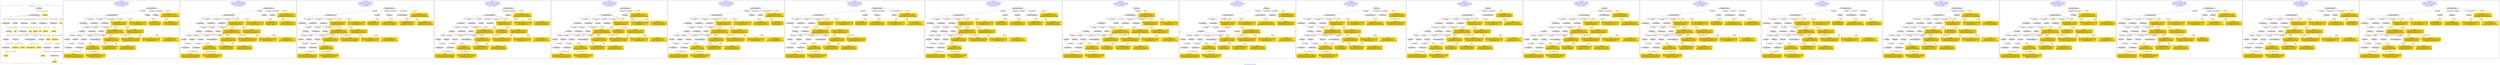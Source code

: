 digraph n0 {
fontcolor="blue"
remincross="true"
label="s26-s-san-francisco-moma.json"
subgraph cluster_0 {
label="1-correct model"
n2[style="filled",color="white",fillcolor="lightgray",label="E12_Production1"];
n3[style="filled",color="white",fillcolor="lightgray",label="E21_Person1"];
n4[style="filled",color="white",fillcolor="lightgray",label="E69_Death1"];
n5[style="filled",color="white",fillcolor="lightgray",label="E74_Group1"];
n6[style="filled",color="white",fillcolor="lightgray",label="E82_Actor_Appellation1"];
n7[style="filled",color="white",fillcolor="lightgray",label="E67_Birth1"];
n8[shape="plaintext",style="filled",fillcolor="gold",label="artistURI"];
n9[style="filled",color="white",fillcolor="lightgray",label="E22_Man-Made_Object1"];
n10[style="filled",color="white",fillcolor="lightgray",label="E35_Title1"];
n11[style="filled",color="white",fillcolor="lightgray",label="E8_Acquisition1"];
n12[style="filled",color="white",fillcolor="lightgray",label="E55_Type1"];
n13[style="filled",color="white",fillcolor="lightgray",label="E54_Dimension1"];
n14[style="filled",color="white",fillcolor="lightgray",label="E78_Collection1"];
n15[shape="plaintext",style="filled",fillcolor="gold",label="url"];
n16[shape="plaintext",style="filled",fillcolor="gold",label="title"];
n17[style="filled",color="white",fillcolor="lightgray",label="E38_Image1"];
n18[shape="plaintext",style="filled",fillcolor="gold",label="image-URL"];
n19[style="filled",color="white",fillcolor="lightgray",label="E48_Place_Name1"];
n20[shape="plaintext",style="filled",fillcolor="gold",label="birthPlace"];
n21[style="filled",color="white",fillcolor="lightgray",label="E52_Time-Span1"];
n22[shape="plaintext",style="filled",fillcolor="gold",label="birthYear"];
n23[style="filled",color="white",fillcolor="lightgray",label="E52_Time-Span2"];
n24[shape="plaintext",style="filled",fillcolor="gold",label="deathYear"];
n25[style="filled",color="white",fillcolor="lightgray",label="E52_Time-Span3"];
n26[shape="plaintext",style="filled",fillcolor="gold",label="when-acquired"];
n27[style="filled",color="white",fillcolor="lightgray",label="E53_Place1"];
n28[shape="plaintext",style="filled",fillcolor="gold",label="dimensions"];
n29[shape="plaintext",style="filled",fillcolor="gold",label="Type_URI"];
n30[shape="plaintext",style="filled",fillcolor="gold",label="type"];
n31[shape="plaintext",style="filled",fillcolor="gold",label="nationality_URI"];
n32[shape="plaintext",style="filled",fillcolor="gold",label="nationality"];
n33[shape="plaintext",style="filled",fillcolor="gold",label="collection"];
n34[shape="plaintext",style="filled",fillcolor="gold",label="artistAppellationURI"];
n35[shape="plaintext",style="filled",fillcolor="gold",label="artistName"];
n36[shape="plaintext",style="filled",fillcolor="gold",label="credit"];
}
subgraph cluster_1 {
label="candidate 0\nlink coherence:0.9354838709677419\nnode coherence:0.9655172413793104\nconfidence:0.4286216130914422\nmapping score:0.4959629514902509\ncost:130.009422\n-precision:0.68-recall:0.62"
n38[style="filled",color="white",fillcolor="lightgray",label="E12_Production1"];
n39[style="filled",color="white",fillcolor="lightgray",label="E21_Person1"];
n40[style="filled",color="white",fillcolor="lightgray",label="E52_Time-Span2"];
n41[style="filled",color="white",fillcolor="lightgray",label="E55_Type1"];
n42[style="filled",color="white",fillcolor="lightgray",label="E67_Birth1"];
n43[style="filled",color="white",fillcolor="lightgray",label="E69_Death1"];
n44[style="filled",color="white",fillcolor="lightgray",label="E74_Group1"];
n45[style="filled",color="white",fillcolor="lightgray",label="E82_Actor_Appellation1"];
n46[style="filled",color="white",fillcolor="lightgray",label="E22_Man-Made_Object1"];
n47[style="filled",color="white",fillcolor="lightgray",label="E54_Dimension1"];
n48[style="filled",color="white",fillcolor="lightgray",label="E8_Acquisition1"];
n49[style="filled",color="white",fillcolor="lightgray",label="E33_Linguistic_Object2"];
n50[style="filled",color="white",fillcolor="lightgray",label="E55_Type2"];
n51[style="filled",color="white",fillcolor="lightgray",label="E52_Time-Span1"];
n52[style="filled",color="white",fillcolor="lightgray",label="E52_Time-Span3"];
n53[style="filled",color="white",fillcolor="lightgray",label="E38_Image1"];
n54[shape="plaintext",style="filled",fillcolor="gold",label="credit\n[E30_Right,P3_has_note,0.389]\n[E8_Acquisition,P3_has_note,0.383]\n[E33_Linguistic_Object,P3_has_note,0.135]\n[E73_Information_Object,P3_has_note,0.093]"];
n55[shape="plaintext",style="filled",fillcolor="gold",label="nationality\n[E74_Group,label,0.531]\n[E74_Group,classLink,0.303]\n[E8_Acquisition,P3_has_note,0.084]\n[E30_Right,P3_has_note,0.083]"];
n56[shape="plaintext",style="filled",fillcolor="gold",label="artistURI\n[E21_Person,classLink,0.424]\n[E82_Actor_Appellation,classLink,0.363]\n[E30_Right,P3_has_note,0.128]\n[E8_Acquisition,P3_has_note,0.085]"];
n57[shape="plaintext",style="filled",fillcolor="gold",label="birthPlace\n[E33_Linguistic_Object,P3_has_note,0.334]\n[E8_Acquisition,P3_has_note,0.272]\n[E73_Information_Object,P3_has_note,0.221]\n[E44_Place_Appellation,label,0.173]"];
n58[shape="plaintext",style="filled",fillcolor="gold",label="nationality_URI\n[E74_Group,classLink,0.707]\n[E55_Type,classLink,0.172]\n[E57_Material,classLink,0.091]\n[E74_Group,label,0.03]"];
n59[shape="plaintext",style="filled",fillcolor="gold",label="dimensions\n[E54_Dimension,P3_has_note,0.943]\n[E82_Actor_Appellation,label,0.053]\n[E33_Linguistic_Object,P3_has_note,0.002]\n[E73_Information_Object,P3_has_note,0.002]"];
n60[shape="plaintext",style="filled",fillcolor="gold",label="type\n[E33_Linguistic_Object,P3_has_note,0.671]\n[E73_Information_Object,P3_has_note,0.258]\n[E55_Type,label,0.042]\n[E22_Man-Made_Object,P3_has_note,0.028]"];
n61[shape="plaintext",style="filled",fillcolor="gold",label="deathYear\n[E52_Time-Span,P82_at_some_time_within,0.51]\n[E52_Time-Span,P82b_end_of_the_end,0.418]\n[E8_Acquisition,P3_has_note,0.045]\n[E33_Linguistic_Object,P3_has_note,0.028]"];
n62[shape="plaintext",style="filled",fillcolor="gold",label="Type_URI\n[E55_Type,classLink,0.627]\n[E57_Material,classLink,0.181]\n[E74_Group,classLink,0.177]\n[E33_Linguistic_Object,P3_has_note,0.015]"];
n63[shape="plaintext",style="filled",fillcolor="gold",label="artistAppellationURI\n[E82_Actor_Appellation,classLink,0.925]\n[E21_Person,classLink,0.049]\n[E30_Right,P3_has_note,0.015]\n[E8_Acquisition,P3_has_note,0.01]"];
n64[shape="plaintext",style="filled",fillcolor="gold",label="when-acquired\n[E52_Time-Span,P82_at_some_time_within,0.426]\n[E52_Time-Span,P82b_end_of_the_end,0.271]\n[E8_Acquisition,P3_has_note,0.152]\n[E38_Image,classLink,0.151]"];
n65[shape="plaintext",style="filled",fillcolor="gold",label="artistName\n[E82_Actor_Appellation,label,0.344]\n[E30_Right,P3_has_note,0.26]\n[E8_Acquisition,P3_has_note,0.231]\n[E22_Man-Made_Object,classLink,0.165]"];
n66[shape="plaintext",style="filled",fillcolor="gold",label="birthYear\n[E52_Time-Span,P82b_end_of_the_end,0.4]\n[E52_Time-Span,P82_at_some_time_within,0.362]\n[E52_Time-Span,P82a_begin_of_the_begin,0.173]\n[E33_Linguistic_Object,P3_has_note,0.065]"];
n67[shape="plaintext",style="filled",fillcolor="gold",label="image-URL\n[E38_Image,classLink,0.535]\n[E22_Man-Made_Object,classLink,0.304]\n[E21_Person,classLink,0.086]\n[E82_Actor_Appellation,classLink,0.074]"];
n68[shape="plaintext",style="filled",fillcolor="gold",label="url\n[E22_Man-Made_Object,classLink,0.412]\n[E30_Right,P3_has_note,0.212]\n[E8_Acquisition,P3_has_note,0.194]\n[E38_Image,classLink,0.181]"];
n69[shape="plaintext",style="filled",fillcolor="gold",label="title\n[E73_Information_Object,P3_has_note,0.294]\n[E33_Linguistic_Object,P3_has_note,0.268]\n[E35_Title,label,0.241]\n[E22_Man-Made_Object,P3_has_note,0.197]"];
}
subgraph cluster_2 {
label="candidate 1\nlink coherence:0.9354838709677419\nnode coherence:0.9655172413793104\nconfidence:0.4143517054953684\nmapping score:0.4912063156248929\ncost:130.009422\n-precision:0.65-recall:0.59"
n71[style="filled",color="white",fillcolor="lightgray",label="E12_Production1"];
n72[style="filled",color="white",fillcolor="lightgray",label="E21_Person1"];
n73[style="filled",color="white",fillcolor="lightgray",label="E52_Time-Span2"];
n74[style="filled",color="white",fillcolor="lightgray",label="E55_Type1"];
n75[style="filled",color="white",fillcolor="lightgray",label="E67_Birth1"];
n76[style="filled",color="white",fillcolor="lightgray",label="E69_Death1"];
n77[style="filled",color="white",fillcolor="lightgray",label="E74_Group1"];
n78[style="filled",color="white",fillcolor="lightgray",label="E82_Actor_Appellation1"];
n79[style="filled",color="white",fillcolor="lightgray",label="E22_Man-Made_Object1"];
n80[style="filled",color="white",fillcolor="lightgray",label="E54_Dimension1"];
n81[style="filled",color="white",fillcolor="lightgray",label="E8_Acquisition1"];
n82[style="filled",color="white",fillcolor="lightgray",label="E33_Linguistic_Object2"];
n83[style="filled",color="white",fillcolor="lightgray",label="E55_Type2"];
n84[style="filled",color="white",fillcolor="lightgray",label="E52_Time-Span1"];
n85[style="filled",color="white",fillcolor="lightgray",label="E52_Time-Span3"];
n86[style="filled",color="white",fillcolor="lightgray",label="E38_Image1"];
n87[shape="plaintext",style="filled",fillcolor="gold",label="credit\n[E30_Right,P3_has_note,0.389]\n[E8_Acquisition,P3_has_note,0.383]\n[E33_Linguistic_Object,P3_has_note,0.135]\n[E73_Information_Object,P3_has_note,0.093]"];
n88[shape="plaintext",style="filled",fillcolor="gold",label="nationality\n[E74_Group,label,0.531]\n[E74_Group,classLink,0.303]\n[E8_Acquisition,P3_has_note,0.084]\n[E30_Right,P3_has_note,0.083]"];
n89[shape="plaintext",style="filled",fillcolor="gold",label="artistURI\n[E21_Person,classLink,0.424]\n[E82_Actor_Appellation,classLink,0.363]\n[E30_Right,P3_has_note,0.128]\n[E8_Acquisition,P3_has_note,0.085]"];
n90[shape="plaintext",style="filled",fillcolor="gold",label="birthPlace\n[E33_Linguistic_Object,P3_has_note,0.334]\n[E8_Acquisition,P3_has_note,0.272]\n[E73_Information_Object,P3_has_note,0.221]\n[E44_Place_Appellation,label,0.173]"];
n91[shape="plaintext",style="filled",fillcolor="gold",label="nationality_URI\n[E74_Group,classLink,0.707]\n[E55_Type,classLink,0.172]\n[E57_Material,classLink,0.091]\n[E74_Group,label,0.03]"];
n92[shape="plaintext",style="filled",fillcolor="gold",label="dimensions\n[E54_Dimension,P3_has_note,0.943]\n[E82_Actor_Appellation,label,0.053]\n[E33_Linguistic_Object,P3_has_note,0.002]\n[E73_Information_Object,P3_has_note,0.002]"];
n93[shape="plaintext",style="filled",fillcolor="gold",label="type\n[E33_Linguistic_Object,P3_has_note,0.671]\n[E73_Information_Object,P3_has_note,0.258]\n[E55_Type,label,0.042]\n[E22_Man-Made_Object,P3_has_note,0.028]"];
n94[shape="plaintext",style="filled",fillcolor="gold",label="deathYear\n[E52_Time-Span,P82_at_some_time_within,0.51]\n[E52_Time-Span,P82b_end_of_the_end,0.418]\n[E8_Acquisition,P3_has_note,0.045]\n[E33_Linguistic_Object,P3_has_note,0.028]"];
n95[shape="plaintext",style="filled",fillcolor="gold",label="Type_URI\n[E55_Type,classLink,0.627]\n[E57_Material,classLink,0.181]\n[E74_Group,classLink,0.177]\n[E33_Linguistic_Object,P3_has_note,0.015]"];
n96[shape="plaintext",style="filled",fillcolor="gold",label="artistAppellationURI\n[E82_Actor_Appellation,classLink,0.925]\n[E21_Person,classLink,0.049]\n[E30_Right,P3_has_note,0.015]\n[E8_Acquisition,P3_has_note,0.01]"];
n97[shape="plaintext",style="filled",fillcolor="gold",label="when-acquired\n[E52_Time-Span,P82_at_some_time_within,0.426]\n[E52_Time-Span,P82b_end_of_the_end,0.271]\n[E8_Acquisition,P3_has_note,0.152]\n[E38_Image,classLink,0.151]"];
n98[shape="plaintext",style="filled",fillcolor="gold",label="artistName\n[E82_Actor_Appellation,label,0.344]\n[E30_Right,P3_has_note,0.26]\n[E8_Acquisition,P3_has_note,0.231]\n[E22_Man-Made_Object,classLink,0.165]"];
n99[shape="plaintext",style="filled",fillcolor="gold",label="birthYear\n[E52_Time-Span,P82b_end_of_the_end,0.4]\n[E52_Time-Span,P82_at_some_time_within,0.362]\n[E52_Time-Span,P82a_begin_of_the_begin,0.173]\n[E33_Linguistic_Object,P3_has_note,0.065]"];
n100[shape="plaintext",style="filled",fillcolor="gold",label="image-URL\n[E38_Image,classLink,0.535]\n[E22_Man-Made_Object,classLink,0.304]\n[E21_Person,classLink,0.086]\n[E82_Actor_Appellation,classLink,0.074]"];
n101[shape="plaintext",style="filled",fillcolor="gold",label="url\n[E22_Man-Made_Object,classLink,0.412]\n[E30_Right,P3_has_note,0.212]\n[E8_Acquisition,P3_has_note,0.194]\n[E38_Image,classLink,0.181]"];
n102[shape="plaintext",style="filled",fillcolor="gold",label="title\n[E73_Information_Object,P3_has_note,0.294]\n[E33_Linguistic_Object,P3_has_note,0.268]\n[E35_Title,label,0.241]\n[E22_Man-Made_Object,P3_has_note,0.197]"];
}
subgraph cluster_3 {
label="candidate 10\nlink coherence:0.9032258064516129\nnode coherence:0.9655172413793104\nconfidence:0.4286216130914422\nmapping score:0.4959629514902509\ncost:229.019484\n-precision:0.65-recall:0.59"
n104[style="filled",color="white",fillcolor="lightgray",label="E12_Production1"];
n105[style="filled",color="white",fillcolor="lightgray",label="E21_Person1"];
n106[style="filled",color="white",fillcolor="lightgray",label="E52_Time-Span2"];
n107[style="filled",color="white",fillcolor="lightgray",label="E55_Type1"];
n108[style="filled",color="white",fillcolor="lightgray",label="E67_Birth1"];
n109[style="filled",color="white",fillcolor="lightgray",label="E69_Death1"];
n110[style="filled",color="white",fillcolor="lightgray",label="E74_Group1"];
n111[style="filled",color="white",fillcolor="lightgray",label="E22_Man-Made_Object1"];
n112[style="filled",color="white",fillcolor="lightgray",label="E54_Dimension1"];
n113[style="filled",color="white",fillcolor="lightgray",label="E8_Acquisition1"];
n114[style="filled",color="white",fillcolor="lightgray",label="E33_Linguistic_Object2"];
n115[style="filled",color="white",fillcolor="lightgray",label="E55_Type2"];
n116[style="filled",color="white",fillcolor="lightgray",label="E52_Time-Span1"];
n117[style="filled",color="white",fillcolor="lightgray",label="E52_Time-Span3"];
n118[style="filled",color="white",fillcolor="lightgray",label="E38_Image1"];
n119[style="filled",color="white",fillcolor="lightgray",label="E82_Actor_Appellation1"];
n120[shape="plaintext",style="filled",fillcolor="gold",label="credit\n[E30_Right,P3_has_note,0.389]\n[E8_Acquisition,P3_has_note,0.383]\n[E33_Linguistic_Object,P3_has_note,0.135]\n[E73_Information_Object,P3_has_note,0.093]"];
n121[shape="plaintext",style="filled",fillcolor="gold",label="nationality\n[E74_Group,label,0.531]\n[E74_Group,classLink,0.303]\n[E8_Acquisition,P3_has_note,0.084]\n[E30_Right,P3_has_note,0.083]"];
n122[shape="plaintext",style="filled",fillcolor="gold",label="artistURI\n[E21_Person,classLink,0.424]\n[E82_Actor_Appellation,classLink,0.363]\n[E30_Right,P3_has_note,0.128]\n[E8_Acquisition,P3_has_note,0.085]"];
n123[shape="plaintext",style="filled",fillcolor="gold",label="birthPlace\n[E33_Linguistic_Object,P3_has_note,0.334]\n[E8_Acquisition,P3_has_note,0.272]\n[E73_Information_Object,P3_has_note,0.221]\n[E44_Place_Appellation,label,0.173]"];
n124[shape="plaintext",style="filled",fillcolor="gold",label="nationality_URI\n[E74_Group,classLink,0.707]\n[E55_Type,classLink,0.172]\n[E57_Material,classLink,0.091]\n[E74_Group,label,0.03]"];
n125[shape="plaintext",style="filled",fillcolor="gold",label="dimensions\n[E54_Dimension,P3_has_note,0.943]\n[E82_Actor_Appellation,label,0.053]\n[E33_Linguistic_Object,P3_has_note,0.002]\n[E73_Information_Object,P3_has_note,0.002]"];
n126[shape="plaintext",style="filled",fillcolor="gold",label="type\n[E33_Linguistic_Object,P3_has_note,0.671]\n[E73_Information_Object,P3_has_note,0.258]\n[E55_Type,label,0.042]\n[E22_Man-Made_Object,P3_has_note,0.028]"];
n127[shape="plaintext",style="filled",fillcolor="gold",label="deathYear\n[E52_Time-Span,P82_at_some_time_within,0.51]\n[E52_Time-Span,P82b_end_of_the_end,0.418]\n[E8_Acquisition,P3_has_note,0.045]\n[E33_Linguistic_Object,P3_has_note,0.028]"];
n128[shape="plaintext",style="filled",fillcolor="gold",label="Type_URI\n[E55_Type,classLink,0.627]\n[E57_Material,classLink,0.181]\n[E74_Group,classLink,0.177]\n[E33_Linguistic_Object,P3_has_note,0.015]"];
n129[shape="plaintext",style="filled",fillcolor="gold",label="artistAppellationURI\n[E82_Actor_Appellation,classLink,0.925]\n[E21_Person,classLink,0.049]\n[E30_Right,P3_has_note,0.015]\n[E8_Acquisition,P3_has_note,0.01]"];
n130[shape="plaintext",style="filled",fillcolor="gold",label="when-acquired\n[E52_Time-Span,P82_at_some_time_within,0.426]\n[E52_Time-Span,P82b_end_of_the_end,0.271]\n[E8_Acquisition,P3_has_note,0.152]\n[E38_Image,classLink,0.151]"];
n131[shape="plaintext",style="filled",fillcolor="gold",label="artistName\n[E82_Actor_Appellation,label,0.344]\n[E30_Right,P3_has_note,0.26]\n[E8_Acquisition,P3_has_note,0.231]\n[E22_Man-Made_Object,classLink,0.165]"];
n132[shape="plaintext",style="filled",fillcolor="gold",label="birthYear\n[E52_Time-Span,P82b_end_of_the_end,0.4]\n[E52_Time-Span,P82_at_some_time_within,0.362]\n[E52_Time-Span,P82a_begin_of_the_begin,0.173]\n[E33_Linguistic_Object,P3_has_note,0.065]"];
n133[shape="plaintext",style="filled",fillcolor="gold",label="image-URL\n[E38_Image,classLink,0.535]\n[E22_Man-Made_Object,classLink,0.304]\n[E21_Person,classLink,0.086]\n[E82_Actor_Appellation,classLink,0.074]"];
n134[shape="plaintext",style="filled",fillcolor="gold",label="url\n[E22_Man-Made_Object,classLink,0.412]\n[E30_Right,P3_has_note,0.212]\n[E8_Acquisition,P3_has_note,0.194]\n[E38_Image,classLink,0.181]"];
n135[shape="plaintext",style="filled",fillcolor="gold",label="title\n[E73_Information_Object,P3_has_note,0.294]\n[E33_Linguistic_Object,P3_has_note,0.268]\n[E35_Title,label,0.241]\n[E22_Man-Made_Object,P3_has_note,0.197]"];
}
subgraph cluster_4 {
label="candidate 11\nlink coherence:0.9032258064516129\nnode coherence:0.9655172413793104\nconfidence:0.4143517054953684\nmapping score:0.4912063156248929\ncost:130.009412\n-precision:0.65-recall:0.59"
n137[style="filled",color="white",fillcolor="lightgray",label="E12_Production1"];
n138[style="filled",color="white",fillcolor="lightgray",label="E21_Person1"];
n139[style="filled",color="white",fillcolor="lightgray",label="E52_Time-Span2"];
n140[style="filled",color="white",fillcolor="lightgray",label="E55_Type1"];
n141[style="filled",color="white",fillcolor="lightgray",label="E67_Birth1"];
n142[style="filled",color="white",fillcolor="lightgray",label="E69_Death1"];
n143[style="filled",color="white",fillcolor="lightgray",label="E74_Group1"];
n144[style="filled",color="white",fillcolor="lightgray",label="E82_Actor_Appellation1"];
n145[style="filled",color="white",fillcolor="lightgray",label="E22_Man-Made_Object1"];
n146[style="filled",color="white",fillcolor="lightgray",label="E54_Dimension1"];
n147[style="filled",color="white",fillcolor="lightgray",label="E55_Type2"];
n148[style="filled",color="white",fillcolor="lightgray",label="E8_Acquisition1"];
n149[style="filled",color="white",fillcolor="lightgray",label="E33_Linguistic_Object2"];
n150[style="filled",color="white",fillcolor="lightgray",label="E52_Time-Span1"];
n151[style="filled",color="white",fillcolor="lightgray",label="E52_Time-Span3"];
n152[style="filled",color="white",fillcolor="lightgray",label="E38_Image1"];
n153[shape="plaintext",style="filled",fillcolor="gold",label="credit\n[E30_Right,P3_has_note,0.389]\n[E8_Acquisition,P3_has_note,0.383]\n[E33_Linguistic_Object,P3_has_note,0.135]\n[E73_Information_Object,P3_has_note,0.093]"];
n154[shape="plaintext",style="filled",fillcolor="gold",label="nationality\n[E74_Group,label,0.531]\n[E74_Group,classLink,0.303]\n[E8_Acquisition,P3_has_note,0.084]\n[E30_Right,P3_has_note,0.083]"];
n155[shape="plaintext",style="filled",fillcolor="gold",label="artistURI\n[E21_Person,classLink,0.424]\n[E82_Actor_Appellation,classLink,0.363]\n[E30_Right,P3_has_note,0.128]\n[E8_Acquisition,P3_has_note,0.085]"];
n156[shape="plaintext",style="filled",fillcolor="gold",label="birthPlace\n[E33_Linguistic_Object,P3_has_note,0.334]\n[E8_Acquisition,P3_has_note,0.272]\n[E73_Information_Object,P3_has_note,0.221]\n[E44_Place_Appellation,label,0.173]"];
n157[shape="plaintext",style="filled",fillcolor="gold",label="nationality_URI\n[E74_Group,classLink,0.707]\n[E55_Type,classLink,0.172]\n[E57_Material,classLink,0.091]\n[E74_Group,label,0.03]"];
n158[shape="plaintext",style="filled",fillcolor="gold",label="dimensions\n[E54_Dimension,P3_has_note,0.943]\n[E82_Actor_Appellation,label,0.053]\n[E33_Linguistic_Object,P3_has_note,0.002]\n[E73_Information_Object,P3_has_note,0.002]"];
n159[shape="plaintext",style="filled",fillcolor="gold",label="type\n[E33_Linguistic_Object,P3_has_note,0.671]\n[E73_Information_Object,P3_has_note,0.258]\n[E55_Type,label,0.042]\n[E22_Man-Made_Object,P3_has_note,0.028]"];
n160[shape="plaintext",style="filled",fillcolor="gold",label="deathYear\n[E52_Time-Span,P82_at_some_time_within,0.51]\n[E52_Time-Span,P82b_end_of_the_end,0.418]\n[E8_Acquisition,P3_has_note,0.045]\n[E33_Linguistic_Object,P3_has_note,0.028]"];
n161[shape="plaintext",style="filled",fillcolor="gold",label="Type_URI\n[E55_Type,classLink,0.627]\n[E57_Material,classLink,0.181]\n[E74_Group,classLink,0.177]\n[E33_Linguistic_Object,P3_has_note,0.015]"];
n162[shape="plaintext",style="filled",fillcolor="gold",label="artistAppellationURI\n[E82_Actor_Appellation,classLink,0.925]\n[E21_Person,classLink,0.049]\n[E30_Right,P3_has_note,0.015]\n[E8_Acquisition,P3_has_note,0.01]"];
n163[shape="plaintext",style="filled",fillcolor="gold",label="when-acquired\n[E52_Time-Span,P82_at_some_time_within,0.426]\n[E52_Time-Span,P82b_end_of_the_end,0.271]\n[E8_Acquisition,P3_has_note,0.152]\n[E38_Image,classLink,0.151]"];
n164[shape="plaintext",style="filled",fillcolor="gold",label="artistName\n[E82_Actor_Appellation,label,0.344]\n[E30_Right,P3_has_note,0.26]\n[E8_Acquisition,P3_has_note,0.231]\n[E22_Man-Made_Object,classLink,0.165]"];
n165[shape="plaintext",style="filled",fillcolor="gold",label="birthYear\n[E52_Time-Span,P82b_end_of_the_end,0.4]\n[E52_Time-Span,P82_at_some_time_within,0.362]\n[E52_Time-Span,P82a_begin_of_the_begin,0.173]\n[E33_Linguistic_Object,P3_has_note,0.065]"];
n166[shape="plaintext",style="filled",fillcolor="gold",label="image-URL\n[E38_Image,classLink,0.535]\n[E22_Man-Made_Object,classLink,0.304]\n[E21_Person,classLink,0.086]\n[E82_Actor_Appellation,classLink,0.074]"];
n167[shape="plaintext",style="filled",fillcolor="gold",label="url\n[E22_Man-Made_Object,classLink,0.412]\n[E30_Right,P3_has_note,0.212]\n[E8_Acquisition,P3_has_note,0.194]\n[E38_Image,classLink,0.181]"];
n168[shape="plaintext",style="filled",fillcolor="gold",label="title\n[E73_Information_Object,P3_has_note,0.294]\n[E33_Linguistic_Object,P3_has_note,0.268]\n[E35_Title,label,0.241]\n[E22_Man-Made_Object,P3_has_note,0.197]"];
}
subgraph cluster_5 {
label="candidate 12\nlink coherence:0.9032258064516129\nnode coherence:0.9655172413793104\nconfidence:0.4143517054953684\nmapping score:0.4912063156248929\ncost:130.009422\n-precision:0.65-recall:0.59"
n170[style="filled",color="white",fillcolor="lightgray",label="E12_Production1"];
n171[style="filled",color="white",fillcolor="lightgray",label="E21_Person1"];
n172[style="filled",color="white",fillcolor="lightgray",label="E52_Time-Span2"];
n173[style="filled",color="white",fillcolor="lightgray",label="E55_Type1"];
n174[style="filled",color="white",fillcolor="lightgray",label="E67_Birth1"];
n175[style="filled",color="white",fillcolor="lightgray",label="E69_Death1"];
n176[style="filled",color="white",fillcolor="lightgray",label="E74_Group1"];
n177[style="filled",color="white",fillcolor="lightgray",label="E82_Actor_Appellation1"];
n178[style="filled",color="white",fillcolor="lightgray",label="E22_Man-Made_Object1"];
n179[style="filled",color="white",fillcolor="lightgray",label="E54_Dimension1"];
n180[style="filled",color="white",fillcolor="lightgray",label="E55_Type2"];
n181[style="filled",color="white",fillcolor="lightgray",label="E8_Acquisition1"];
n182[style="filled",color="white",fillcolor="lightgray",label="E33_Linguistic_Object1"];
n183[style="filled",color="white",fillcolor="lightgray",label="E52_Time-Span1"];
n184[style="filled",color="white",fillcolor="lightgray",label="E52_Time-Span3"];
n185[style="filled",color="white",fillcolor="lightgray",label="E38_Image1"];
n186[shape="plaintext",style="filled",fillcolor="gold",label="nationality\n[E74_Group,label,0.531]\n[E74_Group,classLink,0.303]\n[E8_Acquisition,P3_has_note,0.084]\n[E30_Right,P3_has_note,0.083]"];
n187[shape="plaintext",style="filled",fillcolor="gold",label="artistURI\n[E21_Person,classLink,0.424]\n[E82_Actor_Appellation,classLink,0.363]\n[E30_Right,P3_has_note,0.128]\n[E8_Acquisition,P3_has_note,0.085]"];
n188[shape="plaintext",style="filled",fillcolor="gold",label="birthPlace\n[E33_Linguistic_Object,P3_has_note,0.334]\n[E8_Acquisition,P3_has_note,0.272]\n[E73_Information_Object,P3_has_note,0.221]\n[E44_Place_Appellation,label,0.173]"];
n189[shape="plaintext",style="filled",fillcolor="gold",label="nationality_URI\n[E74_Group,classLink,0.707]\n[E55_Type,classLink,0.172]\n[E57_Material,classLink,0.091]\n[E74_Group,label,0.03]"];
n190[shape="plaintext",style="filled",fillcolor="gold",label="dimensions\n[E54_Dimension,P3_has_note,0.943]\n[E82_Actor_Appellation,label,0.053]\n[E33_Linguistic_Object,P3_has_note,0.002]\n[E73_Information_Object,P3_has_note,0.002]"];
n191[shape="plaintext",style="filled",fillcolor="gold",label="type\n[E33_Linguistic_Object,P3_has_note,0.671]\n[E73_Information_Object,P3_has_note,0.258]\n[E55_Type,label,0.042]\n[E22_Man-Made_Object,P3_has_note,0.028]"];
n192[shape="plaintext",style="filled",fillcolor="gold",label="deathYear\n[E52_Time-Span,P82_at_some_time_within,0.51]\n[E52_Time-Span,P82b_end_of_the_end,0.418]\n[E8_Acquisition,P3_has_note,0.045]\n[E33_Linguistic_Object,P3_has_note,0.028]"];
n193[shape="plaintext",style="filled",fillcolor="gold",label="Type_URI\n[E55_Type,classLink,0.627]\n[E57_Material,classLink,0.181]\n[E74_Group,classLink,0.177]\n[E33_Linguistic_Object,P3_has_note,0.015]"];
n194[shape="plaintext",style="filled",fillcolor="gold",label="artistAppellationURI\n[E82_Actor_Appellation,classLink,0.925]\n[E21_Person,classLink,0.049]\n[E30_Right,P3_has_note,0.015]\n[E8_Acquisition,P3_has_note,0.01]"];
n195[shape="plaintext",style="filled",fillcolor="gold",label="when-acquired\n[E52_Time-Span,P82_at_some_time_within,0.426]\n[E52_Time-Span,P82b_end_of_the_end,0.271]\n[E8_Acquisition,P3_has_note,0.152]\n[E38_Image,classLink,0.151]"];
n196[shape="plaintext",style="filled",fillcolor="gold",label="artistName\n[E82_Actor_Appellation,label,0.344]\n[E30_Right,P3_has_note,0.26]\n[E8_Acquisition,P3_has_note,0.231]\n[E22_Man-Made_Object,classLink,0.165]"];
n197[shape="plaintext",style="filled",fillcolor="gold",label="credit\n[E30_Right,P3_has_note,0.389]\n[E8_Acquisition,P3_has_note,0.383]\n[E33_Linguistic_Object,P3_has_note,0.135]\n[E73_Information_Object,P3_has_note,0.093]"];
n198[shape="plaintext",style="filled",fillcolor="gold",label="birthYear\n[E52_Time-Span,P82b_end_of_the_end,0.4]\n[E52_Time-Span,P82_at_some_time_within,0.362]\n[E52_Time-Span,P82a_begin_of_the_begin,0.173]\n[E33_Linguistic_Object,P3_has_note,0.065]"];
n199[shape="plaintext",style="filled",fillcolor="gold",label="image-URL\n[E38_Image,classLink,0.535]\n[E22_Man-Made_Object,classLink,0.304]\n[E21_Person,classLink,0.086]\n[E82_Actor_Appellation,classLink,0.074]"];
n200[shape="plaintext",style="filled",fillcolor="gold",label="url\n[E22_Man-Made_Object,classLink,0.412]\n[E30_Right,P3_has_note,0.212]\n[E8_Acquisition,P3_has_note,0.194]\n[E38_Image,classLink,0.181]"];
n201[shape="plaintext",style="filled",fillcolor="gold",label="title\n[E73_Information_Object,P3_has_note,0.294]\n[E33_Linguistic_Object,P3_has_note,0.268]\n[E35_Title,label,0.241]\n[E22_Man-Made_Object,P3_has_note,0.197]"];
}
subgraph cluster_6 {
label="candidate 13\nlink coherence:0.9032258064516129\nnode coherence:0.9655172413793104\nconfidence:0.4143517054953684\nmapping score:0.4912063156248929\ncost:229.019444\n-precision:0.65-recall:0.59"
n203[style="filled",color="white",fillcolor="lightgray",label="E12_Production1"];
n204[style="filled",color="white",fillcolor="lightgray",label="E21_Person1"];
n205[style="filled",color="white",fillcolor="lightgray",label="E52_Time-Span2"];
n206[style="filled",color="white",fillcolor="lightgray",label="E55_Type1"];
n207[style="filled",color="white",fillcolor="lightgray",label="E67_Birth1"];
n208[style="filled",color="white",fillcolor="lightgray",label="E69_Death1"];
n209[style="filled",color="white",fillcolor="lightgray",label="E74_Group1"];
n210[style="filled",color="white",fillcolor="lightgray",label="E82_Actor_Appellation1"];
n211[style="filled",color="white",fillcolor="lightgray",label="E22_Man-Made_Object1"];
n212[style="filled",color="white",fillcolor="lightgray",label="E54_Dimension1"];
n213[style="filled",color="white",fillcolor="lightgray",label="E8_Acquisition1"];
n214[style="filled",color="white",fillcolor="lightgray",label="E33_Linguistic_Object1"];
n215[style="filled",color="white",fillcolor="lightgray",label="E52_Time-Span1"];
n216[style="filled",color="white",fillcolor="lightgray",label="E52_Time-Span3"];
n217[style="filled",color="white",fillcolor="lightgray",label="E38_Image1"];
n218[style="filled",color="white",fillcolor="lightgray",label="E55_Type2"];
n219[shape="plaintext",style="filled",fillcolor="gold",label="nationality\n[E74_Group,label,0.531]\n[E74_Group,classLink,0.303]\n[E8_Acquisition,P3_has_note,0.084]\n[E30_Right,P3_has_note,0.083]"];
n220[shape="plaintext",style="filled",fillcolor="gold",label="artistURI\n[E21_Person,classLink,0.424]\n[E82_Actor_Appellation,classLink,0.363]\n[E30_Right,P3_has_note,0.128]\n[E8_Acquisition,P3_has_note,0.085]"];
n221[shape="plaintext",style="filled",fillcolor="gold",label="birthPlace\n[E33_Linguistic_Object,P3_has_note,0.334]\n[E8_Acquisition,P3_has_note,0.272]\n[E73_Information_Object,P3_has_note,0.221]\n[E44_Place_Appellation,label,0.173]"];
n222[shape="plaintext",style="filled",fillcolor="gold",label="nationality_URI\n[E74_Group,classLink,0.707]\n[E55_Type,classLink,0.172]\n[E57_Material,classLink,0.091]\n[E74_Group,label,0.03]"];
n223[shape="plaintext",style="filled",fillcolor="gold",label="dimensions\n[E54_Dimension,P3_has_note,0.943]\n[E82_Actor_Appellation,label,0.053]\n[E33_Linguistic_Object,P3_has_note,0.002]\n[E73_Information_Object,P3_has_note,0.002]"];
n224[shape="plaintext",style="filled",fillcolor="gold",label="type\n[E33_Linguistic_Object,P3_has_note,0.671]\n[E73_Information_Object,P3_has_note,0.258]\n[E55_Type,label,0.042]\n[E22_Man-Made_Object,P3_has_note,0.028]"];
n225[shape="plaintext",style="filled",fillcolor="gold",label="deathYear\n[E52_Time-Span,P82_at_some_time_within,0.51]\n[E52_Time-Span,P82b_end_of_the_end,0.418]\n[E8_Acquisition,P3_has_note,0.045]\n[E33_Linguistic_Object,P3_has_note,0.028]"];
n226[shape="plaintext",style="filled",fillcolor="gold",label="Type_URI\n[E55_Type,classLink,0.627]\n[E57_Material,classLink,0.181]\n[E74_Group,classLink,0.177]\n[E33_Linguistic_Object,P3_has_note,0.015]"];
n227[shape="plaintext",style="filled",fillcolor="gold",label="artistAppellationURI\n[E82_Actor_Appellation,classLink,0.925]\n[E21_Person,classLink,0.049]\n[E30_Right,P3_has_note,0.015]\n[E8_Acquisition,P3_has_note,0.01]"];
n228[shape="plaintext",style="filled",fillcolor="gold",label="when-acquired\n[E52_Time-Span,P82_at_some_time_within,0.426]\n[E52_Time-Span,P82b_end_of_the_end,0.271]\n[E8_Acquisition,P3_has_note,0.152]\n[E38_Image,classLink,0.151]"];
n229[shape="plaintext",style="filled",fillcolor="gold",label="artistName\n[E82_Actor_Appellation,label,0.344]\n[E30_Right,P3_has_note,0.26]\n[E8_Acquisition,P3_has_note,0.231]\n[E22_Man-Made_Object,classLink,0.165]"];
n230[shape="plaintext",style="filled",fillcolor="gold",label="credit\n[E30_Right,P3_has_note,0.389]\n[E8_Acquisition,P3_has_note,0.383]\n[E33_Linguistic_Object,P3_has_note,0.135]\n[E73_Information_Object,P3_has_note,0.093]"];
n231[shape="plaintext",style="filled",fillcolor="gold",label="birthYear\n[E52_Time-Span,P82b_end_of_the_end,0.4]\n[E52_Time-Span,P82_at_some_time_within,0.362]\n[E52_Time-Span,P82a_begin_of_the_begin,0.173]\n[E33_Linguistic_Object,P3_has_note,0.065]"];
n232[shape="plaintext",style="filled",fillcolor="gold",label="image-URL\n[E38_Image,classLink,0.535]\n[E22_Man-Made_Object,classLink,0.304]\n[E21_Person,classLink,0.086]\n[E82_Actor_Appellation,classLink,0.074]"];
n233[shape="plaintext",style="filled",fillcolor="gold",label="url\n[E22_Man-Made_Object,classLink,0.412]\n[E30_Right,P3_has_note,0.212]\n[E8_Acquisition,P3_has_note,0.194]\n[E38_Image,classLink,0.181]"];
n234[shape="plaintext",style="filled",fillcolor="gold",label="title\n[E73_Information_Object,P3_has_note,0.294]\n[E33_Linguistic_Object,P3_has_note,0.268]\n[E35_Title,label,0.241]\n[E22_Man-Made_Object,P3_has_note,0.197]"];
}
subgraph cluster_7 {
label="candidate 14\nlink coherence:0.9032258064516129\nnode coherence:0.9655172413793104\nconfidence:0.4143517054953684\nmapping score:0.4912063156248929\ncost:229.019474\n-precision:0.65-recall:0.59"
n236[style="filled",color="white",fillcolor="lightgray",label="E12_Production1"];
n237[style="filled",color="white",fillcolor="lightgray",label="E21_Person1"];
n238[style="filled",color="white",fillcolor="lightgray",label="E52_Time-Span2"];
n239[style="filled",color="white",fillcolor="lightgray",label="E67_Birth1"];
n240[style="filled",color="white",fillcolor="lightgray",label="E69_Death1"];
n241[style="filled",color="white",fillcolor="lightgray",label="E74_Group1"];
n242[style="filled",color="white",fillcolor="lightgray",label="E82_Actor_Appellation1"];
n243[style="filled",color="white",fillcolor="lightgray",label="E22_Man-Made_Object1"];
n244[style="filled",color="white",fillcolor="lightgray",label="E54_Dimension1"];
n245[style="filled",color="white",fillcolor="lightgray",label="E8_Acquisition1"];
n246[style="filled",color="white",fillcolor="lightgray",label="E33_Linguistic_Object2"];
n247[style="filled",color="white",fillcolor="lightgray",label="E55_Type2"];
n248[style="filled",color="white",fillcolor="lightgray",label="E52_Time-Span1"];
n249[style="filled",color="white",fillcolor="lightgray",label="E52_Time-Span3"];
n250[style="filled",color="white",fillcolor="lightgray",label="E38_Image1"];
n251[style="filled",color="white",fillcolor="lightgray",label="E55_Type1"];
n252[shape="plaintext",style="filled",fillcolor="gold",label="credit\n[E30_Right,P3_has_note,0.389]\n[E8_Acquisition,P3_has_note,0.383]\n[E33_Linguistic_Object,P3_has_note,0.135]\n[E73_Information_Object,P3_has_note,0.093]"];
n253[shape="plaintext",style="filled",fillcolor="gold",label="nationality\n[E74_Group,label,0.531]\n[E74_Group,classLink,0.303]\n[E8_Acquisition,P3_has_note,0.084]\n[E30_Right,P3_has_note,0.083]"];
n254[shape="plaintext",style="filled",fillcolor="gold",label="artistURI\n[E21_Person,classLink,0.424]\n[E82_Actor_Appellation,classLink,0.363]\n[E30_Right,P3_has_note,0.128]\n[E8_Acquisition,P3_has_note,0.085]"];
n255[shape="plaintext",style="filled",fillcolor="gold",label="birthPlace\n[E33_Linguistic_Object,P3_has_note,0.334]\n[E8_Acquisition,P3_has_note,0.272]\n[E73_Information_Object,P3_has_note,0.221]\n[E44_Place_Appellation,label,0.173]"];
n256[shape="plaintext",style="filled",fillcolor="gold",label="nationality_URI\n[E74_Group,classLink,0.707]\n[E55_Type,classLink,0.172]\n[E57_Material,classLink,0.091]\n[E74_Group,label,0.03]"];
n257[shape="plaintext",style="filled",fillcolor="gold",label="dimensions\n[E54_Dimension,P3_has_note,0.943]\n[E82_Actor_Appellation,label,0.053]\n[E33_Linguistic_Object,P3_has_note,0.002]\n[E73_Information_Object,P3_has_note,0.002]"];
n258[shape="plaintext",style="filled",fillcolor="gold",label="type\n[E33_Linguistic_Object,P3_has_note,0.671]\n[E73_Information_Object,P3_has_note,0.258]\n[E55_Type,label,0.042]\n[E22_Man-Made_Object,P3_has_note,0.028]"];
n259[shape="plaintext",style="filled",fillcolor="gold",label="deathYear\n[E52_Time-Span,P82_at_some_time_within,0.51]\n[E52_Time-Span,P82b_end_of_the_end,0.418]\n[E8_Acquisition,P3_has_note,0.045]\n[E33_Linguistic_Object,P3_has_note,0.028]"];
n260[shape="plaintext",style="filled",fillcolor="gold",label="Type_URI\n[E55_Type,classLink,0.627]\n[E57_Material,classLink,0.181]\n[E74_Group,classLink,0.177]\n[E33_Linguistic_Object,P3_has_note,0.015]"];
n261[shape="plaintext",style="filled",fillcolor="gold",label="artistAppellationURI\n[E82_Actor_Appellation,classLink,0.925]\n[E21_Person,classLink,0.049]\n[E30_Right,P3_has_note,0.015]\n[E8_Acquisition,P3_has_note,0.01]"];
n262[shape="plaintext",style="filled",fillcolor="gold",label="when-acquired\n[E52_Time-Span,P82_at_some_time_within,0.426]\n[E52_Time-Span,P82b_end_of_the_end,0.271]\n[E8_Acquisition,P3_has_note,0.152]\n[E38_Image,classLink,0.151]"];
n263[shape="plaintext",style="filled",fillcolor="gold",label="artistName\n[E82_Actor_Appellation,label,0.344]\n[E30_Right,P3_has_note,0.26]\n[E8_Acquisition,P3_has_note,0.231]\n[E22_Man-Made_Object,classLink,0.165]"];
n264[shape="plaintext",style="filled",fillcolor="gold",label="birthYear\n[E52_Time-Span,P82b_end_of_the_end,0.4]\n[E52_Time-Span,P82_at_some_time_within,0.362]\n[E52_Time-Span,P82a_begin_of_the_begin,0.173]\n[E33_Linguistic_Object,P3_has_note,0.065]"];
n265[shape="plaintext",style="filled",fillcolor="gold",label="image-URL\n[E38_Image,classLink,0.535]\n[E22_Man-Made_Object,classLink,0.304]\n[E21_Person,classLink,0.086]\n[E82_Actor_Appellation,classLink,0.074]"];
n266[shape="plaintext",style="filled",fillcolor="gold",label="url\n[E22_Man-Made_Object,classLink,0.412]\n[E30_Right,P3_has_note,0.212]\n[E8_Acquisition,P3_has_note,0.194]\n[E38_Image,classLink,0.181]"];
n267[shape="plaintext",style="filled",fillcolor="gold",label="title\n[E73_Information_Object,P3_has_note,0.294]\n[E33_Linguistic_Object,P3_has_note,0.268]\n[E35_Title,label,0.241]\n[E22_Man-Made_Object,P3_has_note,0.197]"];
}
subgraph cluster_8 {
label="candidate 15\nlink coherence:0.9032258064516129\nnode coherence:0.9655172413793104\nconfidence:0.4143517054953684\nmapping score:0.4912063156248929\ncost:229.019484\n-precision:0.61-recall:0.56"
n269[style="filled",color="white",fillcolor="lightgray",label="E12_Production1"];
n270[style="filled",color="white",fillcolor="lightgray",label="E21_Person1"];
n271[style="filled",color="white",fillcolor="lightgray",label="E52_Time-Span2"];
n272[style="filled",color="white",fillcolor="lightgray",label="E55_Type1"];
n273[style="filled",color="white",fillcolor="lightgray",label="E67_Birth1"];
n274[style="filled",color="white",fillcolor="lightgray",label="E69_Death1"];
n275[style="filled",color="white",fillcolor="lightgray",label="E74_Group1"];
n276[style="filled",color="white",fillcolor="lightgray",label="E22_Man-Made_Object1"];
n277[style="filled",color="white",fillcolor="lightgray",label="E54_Dimension1"];
n278[style="filled",color="white",fillcolor="lightgray",label="E8_Acquisition1"];
n279[style="filled",color="white",fillcolor="lightgray",label="E33_Linguistic_Object2"];
n280[style="filled",color="white",fillcolor="lightgray",label="E55_Type2"];
n281[style="filled",color="white",fillcolor="lightgray",label="E52_Time-Span1"];
n282[style="filled",color="white",fillcolor="lightgray",label="E52_Time-Span3"];
n283[style="filled",color="white",fillcolor="lightgray",label="E38_Image1"];
n284[style="filled",color="white",fillcolor="lightgray",label="E82_Actor_Appellation1"];
n285[shape="plaintext",style="filled",fillcolor="gold",label="credit\n[E30_Right,P3_has_note,0.389]\n[E8_Acquisition,P3_has_note,0.383]\n[E33_Linguistic_Object,P3_has_note,0.135]\n[E73_Information_Object,P3_has_note,0.093]"];
n286[shape="plaintext",style="filled",fillcolor="gold",label="nationality\n[E74_Group,label,0.531]\n[E74_Group,classLink,0.303]\n[E8_Acquisition,P3_has_note,0.084]\n[E30_Right,P3_has_note,0.083]"];
n287[shape="plaintext",style="filled",fillcolor="gold",label="artistURI\n[E21_Person,classLink,0.424]\n[E82_Actor_Appellation,classLink,0.363]\n[E30_Right,P3_has_note,0.128]\n[E8_Acquisition,P3_has_note,0.085]"];
n288[shape="plaintext",style="filled",fillcolor="gold",label="birthPlace\n[E33_Linguistic_Object,P3_has_note,0.334]\n[E8_Acquisition,P3_has_note,0.272]\n[E73_Information_Object,P3_has_note,0.221]\n[E44_Place_Appellation,label,0.173]"];
n289[shape="plaintext",style="filled",fillcolor="gold",label="nationality_URI\n[E74_Group,classLink,0.707]\n[E55_Type,classLink,0.172]\n[E57_Material,classLink,0.091]\n[E74_Group,label,0.03]"];
n290[shape="plaintext",style="filled",fillcolor="gold",label="dimensions\n[E54_Dimension,P3_has_note,0.943]\n[E82_Actor_Appellation,label,0.053]\n[E33_Linguistic_Object,P3_has_note,0.002]\n[E73_Information_Object,P3_has_note,0.002]"];
n291[shape="plaintext",style="filled",fillcolor="gold",label="type\n[E33_Linguistic_Object,P3_has_note,0.671]\n[E73_Information_Object,P3_has_note,0.258]\n[E55_Type,label,0.042]\n[E22_Man-Made_Object,P3_has_note,0.028]"];
n292[shape="plaintext",style="filled",fillcolor="gold",label="deathYear\n[E52_Time-Span,P82_at_some_time_within,0.51]\n[E52_Time-Span,P82b_end_of_the_end,0.418]\n[E8_Acquisition,P3_has_note,0.045]\n[E33_Linguistic_Object,P3_has_note,0.028]"];
n293[shape="plaintext",style="filled",fillcolor="gold",label="Type_URI\n[E55_Type,classLink,0.627]\n[E57_Material,classLink,0.181]\n[E74_Group,classLink,0.177]\n[E33_Linguistic_Object,P3_has_note,0.015]"];
n294[shape="plaintext",style="filled",fillcolor="gold",label="artistAppellationURI\n[E82_Actor_Appellation,classLink,0.925]\n[E21_Person,classLink,0.049]\n[E30_Right,P3_has_note,0.015]\n[E8_Acquisition,P3_has_note,0.01]"];
n295[shape="plaintext",style="filled",fillcolor="gold",label="when-acquired\n[E52_Time-Span,P82_at_some_time_within,0.426]\n[E52_Time-Span,P82b_end_of_the_end,0.271]\n[E8_Acquisition,P3_has_note,0.152]\n[E38_Image,classLink,0.151]"];
n296[shape="plaintext",style="filled",fillcolor="gold",label="artistName\n[E82_Actor_Appellation,label,0.344]\n[E30_Right,P3_has_note,0.26]\n[E8_Acquisition,P3_has_note,0.231]\n[E22_Man-Made_Object,classLink,0.165]"];
n297[shape="plaintext",style="filled",fillcolor="gold",label="birthYear\n[E52_Time-Span,P82b_end_of_the_end,0.4]\n[E52_Time-Span,P82_at_some_time_within,0.362]\n[E52_Time-Span,P82a_begin_of_the_begin,0.173]\n[E33_Linguistic_Object,P3_has_note,0.065]"];
n298[shape="plaintext",style="filled",fillcolor="gold",label="image-URL\n[E38_Image,classLink,0.535]\n[E22_Man-Made_Object,classLink,0.304]\n[E21_Person,classLink,0.086]\n[E82_Actor_Appellation,classLink,0.074]"];
n299[shape="plaintext",style="filled",fillcolor="gold",label="url\n[E22_Man-Made_Object,classLink,0.412]\n[E30_Right,P3_has_note,0.212]\n[E8_Acquisition,P3_has_note,0.194]\n[E38_Image,classLink,0.181]"];
n300[shape="plaintext",style="filled",fillcolor="gold",label="title\n[E73_Information_Object,P3_has_note,0.294]\n[E33_Linguistic_Object,P3_has_note,0.268]\n[E35_Title,label,0.241]\n[E22_Man-Made_Object,P3_has_note,0.197]"];
}
subgraph cluster_9 {
label="candidate 16\nlink coherence:0.9\nnode coherence:0.8928571428571429\nconfidence:0.4779512624912394\nmapping score:0.4986028017827941\ncost:29.99942\n-precision:0.77-recall:0.68"
n302[style="filled",color="white",fillcolor="lightgray",label="E12_Production1"];
n303[style="filled",color="white",fillcolor="lightgray",label="E21_Person1"];
n304[style="filled",color="white",fillcolor="lightgray",label="E52_Time-Span2"];
n305[style="filled",color="white",fillcolor="lightgray",label="E55_Type1"];
n306[style="filled",color="white",fillcolor="lightgray",label="E67_Birth1"];
n307[style="filled",color="white",fillcolor="lightgray",label="E69_Death1"];
n308[style="filled",color="white",fillcolor="lightgray",label="E74_Group1"];
n309[style="filled",color="white",fillcolor="lightgray",label="E82_Actor_Appellation1"];
n310[style="filled",color="white",fillcolor="lightgray",label="E22_Man-Made_Object1"];
n311[style="filled",color="white",fillcolor="lightgray",label="E30_Right1"];
n312[style="filled",color="white",fillcolor="lightgray",label="E54_Dimension1"];
n313[style="filled",color="white",fillcolor="lightgray",label="E8_Acquisition1"];
n314[style="filled",color="white",fillcolor="lightgray",label="E38_Image1"];
n315[style="filled",color="white",fillcolor="lightgray",label="E52_Time-Span1"];
n316[style="filled",color="white",fillcolor="lightgray",label="E52_Time-Span3"];
n317[shape="plaintext",style="filled",fillcolor="gold",label="nationality\n[E74_Group,label,0.531]\n[E74_Group,classLink,0.303]\n[E8_Acquisition,P3_has_note,0.084]\n[E30_Right,P3_has_note,0.083]"];
n318[shape="plaintext",style="filled",fillcolor="gold",label="nationality_URI\n[E74_Group,classLink,0.707]\n[E55_Type,classLink,0.172]\n[E57_Material,classLink,0.091]\n[E74_Group,label,0.03]"];
n319[shape="plaintext",style="filled",fillcolor="gold",label="artistURI\n[E21_Person,classLink,0.424]\n[E82_Actor_Appellation,classLink,0.363]\n[E30_Right,P3_has_note,0.128]\n[E8_Acquisition,P3_has_note,0.085]"];
n320[shape="plaintext",style="filled",fillcolor="gold",label="birthPlace\n[E33_Linguistic_Object,P3_has_note,0.334]\n[E8_Acquisition,P3_has_note,0.272]\n[E73_Information_Object,P3_has_note,0.221]\n[E44_Place_Appellation,label,0.173]"];
n321[shape="plaintext",style="filled",fillcolor="gold",label="dimensions\n[E54_Dimension,P3_has_note,0.943]\n[E82_Actor_Appellation,label,0.053]\n[E33_Linguistic_Object,P3_has_note,0.002]\n[E73_Information_Object,P3_has_note,0.002]"];
n322[shape="plaintext",style="filled",fillcolor="gold",label="type\n[E33_Linguistic_Object,P3_has_note,0.671]\n[E73_Information_Object,P3_has_note,0.258]\n[E55_Type,label,0.042]\n[E22_Man-Made_Object,P3_has_note,0.028]"];
n323[shape="plaintext",style="filled",fillcolor="gold",label="deathYear\n[E52_Time-Span,P82_at_some_time_within,0.51]\n[E52_Time-Span,P82b_end_of_the_end,0.418]\n[E8_Acquisition,P3_has_note,0.045]\n[E33_Linguistic_Object,P3_has_note,0.028]"];
n324[shape="plaintext",style="filled",fillcolor="gold",label="Type_URI\n[E55_Type,classLink,0.627]\n[E57_Material,classLink,0.181]\n[E74_Group,classLink,0.177]\n[E33_Linguistic_Object,P3_has_note,0.015]"];
n325[shape="plaintext",style="filled",fillcolor="gold",label="credit\n[E30_Right,P3_has_note,0.389]\n[E8_Acquisition,P3_has_note,0.383]\n[E33_Linguistic_Object,P3_has_note,0.135]\n[E73_Information_Object,P3_has_note,0.093]"];
n326[shape="plaintext",style="filled",fillcolor="gold",label="artistAppellationURI\n[E82_Actor_Appellation,classLink,0.925]\n[E21_Person,classLink,0.049]\n[E30_Right,P3_has_note,0.015]\n[E8_Acquisition,P3_has_note,0.01]"];
n327[shape="plaintext",style="filled",fillcolor="gold",label="when-acquired\n[E52_Time-Span,P82_at_some_time_within,0.426]\n[E52_Time-Span,P82b_end_of_the_end,0.271]\n[E8_Acquisition,P3_has_note,0.152]\n[E38_Image,classLink,0.151]"];
n328[shape="plaintext",style="filled",fillcolor="gold",label="artistName\n[E82_Actor_Appellation,label,0.344]\n[E30_Right,P3_has_note,0.26]\n[E8_Acquisition,P3_has_note,0.231]\n[E22_Man-Made_Object,classLink,0.165]"];
n329[shape="plaintext",style="filled",fillcolor="gold",label="birthYear\n[E52_Time-Span,P82b_end_of_the_end,0.4]\n[E52_Time-Span,P82_at_some_time_within,0.362]\n[E52_Time-Span,P82a_begin_of_the_begin,0.173]\n[E33_Linguistic_Object,P3_has_note,0.065]"];
n330[shape="plaintext",style="filled",fillcolor="gold",label="image-URL\n[E38_Image,classLink,0.535]\n[E22_Man-Made_Object,classLink,0.304]\n[E21_Person,classLink,0.086]\n[E82_Actor_Appellation,classLink,0.074]"];
n331[shape="plaintext",style="filled",fillcolor="gold",label="url\n[E22_Man-Made_Object,classLink,0.412]\n[E30_Right,P3_has_note,0.212]\n[E8_Acquisition,P3_has_note,0.194]\n[E38_Image,classLink,0.181]"];
n332[shape="plaintext",style="filled",fillcolor="gold",label="title\n[E73_Information_Object,P3_has_note,0.294]\n[E33_Linguistic_Object,P3_has_note,0.268]\n[E35_Title,label,0.241]\n[E22_Man-Made_Object,P3_has_note,0.197]"];
}
subgraph cluster_10 {
label="candidate 17\nlink coherence:0.9\nnode coherence:0.9642857142857143\nconfidence:0.4620857243023121\nmapping score:0.5171238128626755\ncost:228.019454\n-precision:0.73-recall:0.65"
n334[style="filled",color="white",fillcolor="lightgray",label="E12_Production1"];
n335[style="filled",color="white",fillcolor="lightgray",label="E21_Person1"];
n336[style="filled",color="white",fillcolor="lightgray",label="E52_Time-Span2"];
n337[style="filled",color="white",fillcolor="lightgray",label="E55_Type1"];
n338[style="filled",color="white",fillcolor="lightgray",label="E67_Birth1"];
n339[style="filled",color="white",fillcolor="lightgray",label="E69_Death1"];
n340[style="filled",color="white",fillcolor="lightgray",label="E74_Group1"];
n341[style="filled",color="white",fillcolor="lightgray",label="E82_Actor_Appellation1"];
n342[style="filled",color="white",fillcolor="lightgray",label="E22_Man-Made_Object1"];
n343[style="filled",color="white",fillcolor="lightgray",label="E54_Dimension1"];
n344[style="filled",color="white",fillcolor="lightgray",label="E38_Image1"];
n345[style="filled",color="white",fillcolor="lightgray",label="E52_Time-Span1"];
n346[style="filled",color="white",fillcolor="lightgray",label="E52_Time-Span3"];
n347[style="filled",color="white",fillcolor="lightgray",label="E33_Linguistic_Object1"];
n348[style="filled",color="white",fillcolor="lightgray",label="E8_Acquisition1"];
n349[shape="plaintext",style="filled",fillcolor="gold",label="nationality\n[E74_Group,label,0.531]\n[E74_Group,classLink,0.303]\n[E8_Acquisition,P3_has_note,0.084]\n[E30_Right,P3_has_note,0.083]"];
n350[shape="plaintext",style="filled",fillcolor="gold",label="nationality_URI\n[E74_Group,classLink,0.707]\n[E55_Type,classLink,0.172]\n[E57_Material,classLink,0.091]\n[E74_Group,label,0.03]"];
n351[shape="plaintext",style="filled",fillcolor="gold",label="artistURI\n[E21_Person,classLink,0.424]\n[E82_Actor_Appellation,classLink,0.363]\n[E30_Right,P3_has_note,0.128]\n[E8_Acquisition,P3_has_note,0.085]"];
n352[shape="plaintext",style="filled",fillcolor="gold",label="birthPlace\n[E33_Linguistic_Object,P3_has_note,0.334]\n[E8_Acquisition,P3_has_note,0.272]\n[E73_Information_Object,P3_has_note,0.221]\n[E44_Place_Appellation,label,0.173]"];
n353[shape="plaintext",style="filled",fillcolor="gold",label="dimensions\n[E54_Dimension,P3_has_note,0.943]\n[E82_Actor_Appellation,label,0.053]\n[E33_Linguistic_Object,P3_has_note,0.002]\n[E73_Information_Object,P3_has_note,0.002]"];
n354[shape="plaintext",style="filled",fillcolor="gold",label="type\n[E33_Linguistic_Object,P3_has_note,0.671]\n[E73_Information_Object,P3_has_note,0.258]\n[E55_Type,label,0.042]\n[E22_Man-Made_Object,P3_has_note,0.028]"];
n355[shape="plaintext",style="filled",fillcolor="gold",label="deathYear\n[E52_Time-Span,P82_at_some_time_within,0.51]\n[E52_Time-Span,P82b_end_of_the_end,0.418]\n[E8_Acquisition,P3_has_note,0.045]\n[E33_Linguistic_Object,P3_has_note,0.028]"];
n356[shape="plaintext",style="filled",fillcolor="gold",label="Type_URI\n[E55_Type,classLink,0.627]\n[E57_Material,classLink,0.181]\n[E74_Group,classLink,0.177]\n[E33_Linguistic_Object,P3_has_note,0.015]"];
n357[shape="plaintext",style="filled",fillcolor="gold",label="artistAppellationURI\n[E82_Actor_Appellation,classLink,0.925]\n[E21_Person,classLink,0.049]\n[E30_Right,P3_has_note,0.015]\n[E8_Acquisition,P3_has_note,0.01]"];
n358[shape="plaintext",style="filled",fillcolor="gold",label="when-acquired\n[E52_Time-Span,P82_at_some_time_within,0.426]\n[E52_Time-Span,P82b_end_of_the_end,0.271]\n[E8_Acquisition,P3_has_note,0.152]\n[E38_Image,classLink,0.151]"];
n359[shape="plaintext",style="filled",fillcolor="gold",label="artistName\n[E82_Actor_Appellation,label,0.344]\n[E30_Right,P3_has_note,0.26]\n[E8_Acquisition,P3_has_note,0.231]\n[E22_Man-Made_Object,classLink,0.165]"];
n360[shape="plaintext",style="filled",fillcolor="gold",label="credit\n[E30_Right,P3_has_note,0.389]\n[E8_Acquisition,P3_has_note,0.383]\n[E33_Linguistic_Object,P3_has_note,0.135]\n[E73_Information_Object,P3_has_note,0.093]"];
n361[shape="plaintext",style="filled",fillcolor="gold",label="birthYear\n[E52_Time-Span,P82b_end_of_the_end,0.4]\n[E52_Time-Span,P82_at_some_time_within,0.362]\n[E52_Time-Span,P82a_begin_of_the_begin,0.173]\n[E33_Linguistic_Object,P3_has_note,0.065]"];
n362[shape="plaintext",style="filled",fillcolor="gold",label="image-URL\n[E38_Image,classLink,0.535]\n[E22_Man-Made_Object,classLink,0.304]\n[E21_Person,classLink,0.086]\n[E82_Actor_Appellation,classLink,0.074]"];
n363[shape="plaintext",style="filled",fillcolor="gold",label="url\n[E22_Man-Made_Object,classLink,0.412]\n[E30_Right,P3_has_note,0.212]\n[E8_Acquisition,P3_has_note,0.194]\n[E38_Image,classLink,0.181]"];
n364[shape="plaintext",style="filled",fillcolor="gold",label="title\n[E73_Information_Object,P3_has_note,0.294]\n[E33_Linguistic_Object,P3_has_note,0.268]\n[E35_Title,label,0.241]\n[E22_Man-Made_Object,P3_has_note,0.197]"];
}
subgraph cluster_11 {
label="candidate 18\nlink coherence:0.9\nnode coherence:0.9642857142857143\nconfidence:0.4620857243023121\nmapping score:0.5171238128626755\ncost:228.019474\n-precision:0.77-recall:0.68"
n366[style="filled",color="white",fillcolor="lightgray",label="E12_Production1"];
n367[style="filled",color="white",fillcolor="lightgray",label="E21_Person1"];
n368[style="filled",color="white",fillcolor="lightgray",label="E55_Type1"];
n369[style="filled",color="white",fillcolor="lightgray",label="E67_Birth1"];
n370[style="filled",color="white",fillcolor="lightgray",label="E69_Death1"];
n371[style="filled",color="white",fillcolor="lightgray",label="E74_Group1"];
n372[style="filled",color="white",fillcolor="lightgray",label="E82_Actor_Appellation1"];
n373[style="filled",color="white",fillcolor="lightgray",label="E22_Man-Made_Object1"];
n374[style="filled",color="white",fillcolor="lightgray",label="E54_Dimension1"];
n375[style="filled",color="white",fillcolor="lightgray",label="E8_Acquisition1"];
n376[style="filled",color="white",fillcolor="lightgray",label="E38_Image1"];
n377[style="filled",color="white",fillcolor="lightgray",label="E52_Time-Span1"];
n378[style="filled",color="white",fillcolor="lightgray",label="E52_Time-Span3"];
n379[style="filled",color="white",fillcolor="lightgray",label="E33_Linguistic_Object1"];
n380[style="filled",color="white",fillcolor="lightgray",label="E52_Time-Span2"];
n381[shape="plaintext",style="filled",fillcolor="gold",label="nationality\n[E74_Group,label,0.531]\n[E74_Group,classLink,0.303]\n[E8_Acquisition,P3_has_note,0.084]\n[E30_Right,P3_has_note,0.083]"];
n382[shape="plaintext",style="filled",fillcolor="gold",label="nationality_URI\n[E74_Group,classLink,0.707]\n[E55_Type,classLink,0.172]\n[E57_Material,classLink,0.091]\n[E74_Group,label,0.03]"];
n383[shape="plaintext",style="filled",fillcolor="gold",label="artistURI\n[E21_Person,classLink,0.424]\n[E82_Actor_Appellation,classLink,0.363]\n[E30_Right,P3_has_note,0.128]\n[E8_Acquisition,P3_has_note,0.085]"];
n384[shape="plaintext",style="filled",fillcolor="gold",label="birthPlace\n[E33_Linguistic_Object,P3_has_note,0.334]\n[E8_Acquisition,P3_has_note,0.272]\n[E73_Information_Object,P3_has_note,0.221]\n[E44_Place_Appellation,label,0.173]"];
n385[shape="plaintext",style="filled",fillcolor="gold",label="dimensions\n[E54_Dimension,P3_has_note,0.943]\n[E82_Actor_Appellation,label,0.053]\n[E33_Linguistic_Object,P3_has_note,0.002]\n[E73_Information_Object,P3_has_note,0.002]"];
n386[shape="plaintext",style="filled",fillcolor="gold",label="type\n[E33_Linguistic_Object,P3_has_note,0.671]\n[E73_Information_Object,P3_has_note,0.258]\n[E55_Type,label,0.042]\n[E22_Man-Made_Object,P3_has_note,0.028]"];
n387[shape="plaintext",style="filled",fillcolor="gold",label="deathYear\n[E52_Time-Span,P82_at_some_time_within,0.51]\n[E52_Time-Span,P82b_end_of_the_end,0.418]\n[E8_Acquisition,P3_has_note,0.045]\n[E33_Linguistic_Object,P3_has_note,0.028]"];
n388[shape="plaintext",style="filled",fillcolor="gold",label="Type_URI\n[E55_Type,classLink,0.627]\n[E57_Material,classLink,0.181]\n[E74_Group,classLink,0.177]\n[E33_Linguistic_Object,P3_has_note,0.015]"];
n389[shape="plaintext",style="filled",fillcolor="gold",label="artistAppellationURI\n[E82_Actor_Appellation,classLink,0.925]\n[E21_Person,classLink,0.049]\n[E30_Right,P3_has_note,0.015]\n[E8_Acquisition,P3_has_note,0.01]"];
n390[shape="plaintext",style="filled",fillcolor="gold",label="when-acquired\n[E52_Time-Span,P82_at_some_time_within,0.426]\n[E52_Time-Span,P82b_end_of_the_end,0.271]\n[E8_Acquisition,P3_has_note,0.152]\n[E38_Image,classLink,0.151]"];
n391[shape="plaintext",style="filled",fillcolor="gold",label="artistName\n[E82_Actor_Appellation,label,0.344]\n[E30_Right,P3_has_note,0.26]\n[E8_Acquisition,P3_has_note,0.231]\n[E22_Man-Made_Object,classLink,0.165]"];
n392[shape="plaintext",style="filled",fillcolor="gold",label="credit\n[E30_Right,P3_has_note,0.389]\n[E8_Acquisition,P3_has_note,0.383]\n[E33_Linguistic_Object,P3_has_note,0.135]\n[E73_Information_Object,P3_has_note,0.093]"];
n393[shape="plaintext",style="filled",fillcolor="gold",label="birthYear\n[E52_Time-Span,P82b_end_of_the_end,0.4]\n[E52_Time-Span,P82_at_some_time_within,0.362]\n[E52_Time-Span,P82a_begin_of_the_begin,0.173]\n[E33_Linguistic_Object,P3_has_note,0.065]"];
n394[shape="plaintext",style="filled",fillcolor="gold",label="image-URL\n[E38_Image,classLink,0.535]\n[E22_Man-Made_Object,classLink,0.304]\n[E21_Person,classLink,0.086]\n[E82_Actor_Appellation,classLink,0.074]"];
n395[shape="plaintext",style="filled",fillcolor="gold",label="url\n[E22_Man-Made_Object,classLink,0.412]\n[E30_Right,P3_has_note,0.212]\n[E8_Acquisition,P3_has_note,0.194]\n[E38_Image,classLink,0.181]"];
n396[shape="plaintext",style="filled",fillcolor="gold",label="title\n[E73_Information_Object,P3_has_note,0.294]\n[E33_Linguistic_Object,P3_has_note,0.268]\n[E35_Title,label,0.241]\n[E22_Man-Made_Object,P3_has_note,0.197]"];
}
subgraph cluster_12 {
label="candidate 19\nlink coherence:0.9\nnode coherence:0.8928571428571429\nconfidence:0.4594323314129131\nmapping score:0.49242982475668534\ncost:228.009422\n-precision:0.77-recall:0.68"
n398[style="filled",color="white",fillcolor="lightgray",label="E12_Production1"];
n399[style="filled",color="white",fillcolor="lightgray",label="E21_Person1"];
n400[style="filled",color="white",fillcolor="lightgray",label="E52_Time-Span2"];
n401[style="filled",color="white",fillcolor="lightgray",label="E55_Type1"];
n402[style="filled",color="white",fillcolor="lightgray",label="E67_Birth1"];
n403[style="filled",color="white",fillcolor="lightgray",label="E69_Death1"];
n404[style="filled",color="white",fillcolor="lightgray",label="E74_Group1"];
n405[style="filled",color="white",fillcolor="lightgray",label="E82_Actor_Appellation1"];
n406[style="filled",color="white",fillcolor="lightgray",label="E22_Man-Made_Object1"];
n407[style="filled",color="white",fillcolor="lightgray",label="E54_Dimension1"];
n408[style="filled",color="white",fillcolor="lightgray",label="E8_Acquisition1"];
n409[style="filled",color="white",fillcolor="lightgray",label="E38_Image1"];
n410[style="filled",color="white",fillcolor="lightgray",label="E52_Time-Span1"];
n411[style="filled",color="white",fillcolor="lightgray",label="E52_Time-Span3"];
n412[style="filled",color="white",fillcolor="lightgray",label="E73_Information_Object1"];
n413[shape="plaintext",style="filled",fillcolor="gold",label="nationality\n[E74_Group,label,0.531]\n[E74_Group,classLink,0.303]\n[E8_Acquisition,P3_has_note,0.084]\n[E30_Right,P3_has_note,0.083]"];
n414[shape="plaintext",style="filled",fillcolor="gold",label="nationality_URI\n[E74_Group,classLink,0.707]\n[E55_Type,classLink,0.172]\n[E57_Material,classLink,0.091]\n[E74_Group,label,0.03]"];
n415[shape="plaintext",style="filled",fillcolor="gold",label="artistURI\n[E21_Person,classLink,0.424]\n[E82_Actor_Appellation,classLink,0.363]\n[E30_Right,P3_has_note,0.128]\n[E8_Acquisition,P3_has_note,0.085]"];
n416[shape="plaintext",style="filled",fillcolor="gold",label="birthPlace\n[E33_Linguistic_Object,P3_has_note,0.334]\n[E8_Acquisition,P3_has_note,0.272]\n[E73_Information_Object,P3_has_note,0.221]\n[E44_Place_Appellation,label,0.173]"];
n417[shape="plaintext",style="filled",fillcolor="gold",label="dimensions\n[E54_Dimension,P3_has_note,0.943]\n[E82_Actor_Appellation,label,0.053]\n[E33_Linguistic_Object,P3_has_note,0.002]\n[E73_Information_Object,P3_has_note,0.002]"];
n418[shape="plaintext",style="filled",fillcolor="gold",label="type\n[E33_Linguistic_Object,P3_has_note,0.671]\n[E73_Information_Object,P3_has_note,0.258]\n[E55_Type,label,0.042]\n[E22_Man-Made_Object,P3_has_note,0.028]"];
n419[shape="plaintext",style="filled",fillcolor="gold",label="deathYear\n[E52_Time-Span,P82_at_some_time_within,0.51]\n[E52_Time-Span,P82b_end_of_the_end,0.418]\n[E8_Acquisition,P3_has_note,0.045]\n[E33_Linguistic_Object,P3_has_note,0.028]"];
n420[shape="plaintext",style="filled",fillcolor="gold",label="credit\n[E30_Right,P3_has_note,0.389]\n[E8_Acquisition,P3_has_note,0.383]\n[E33_Linguistic_Object,P3_has_note,0.135]\n[E73_Information_Object,P3_has_note,0.093]"];
n421[shape="plaintext",style="filled",fillcolor="gold",label="Type_URI\n[E55_Type,classLink,0.627]\n[E57_Material,classLink,0.181]\n[E74_Group,classLink,0.177]\n[E33_Linguistic_Object,P3_has_note,0.015]"];
n422[shape="plaintext",style="filled",fillcolor="gold",label="artistAppellationURI\n[E82_Actor_Appellation,classLink,0.925]\n[E21_Person,classLink,0.049]\n[E30_Right,P3_has_note,0.015]\n[E8_Acquisition,P3_has_note,0.01]"];
n423[shape="plaintext",style="filled",fillcolor="gold",label="when-acquired\n[E52_Time-Span,P82_at_some_time_within,0.426]\n[E52_Time-Span,P82b_end_of_the_end,0.271]\n[E8_Acquisition,P3_has_note,0.152]\n[E38_Image,classLink,0.151]"];
n424[shape="plaintext",style="filled",fillcolor="gold",label="artistName\n[E82_Actor_Appellation,label,0.344]\n[E30_Right,P3_has_note,0.26]\n[E8_Acquisition,P3_has_note,0.231]\n[E22_Man-Made_Object,classLink,0.165]"];
n425[shape="plaintext",style="filled",fillcolor="gold",label="birthYear\n[E52_Time-Span,P82b_end_of_the_end,0.4]\n[E52_Time-Span,P82_at_some_time_within,0.362]\n[E52_Time-Span,P82a_begin_of_the_begin,0.173]\n[E33_Linguistic_Object,P3_has_note,0.065]"];
n426[shape="plaintext",style="filled",fillcolor="gold",label="image-URL\n[E38_Image,classLink,0.535]\n[E22_Man-Made_Object,classLink,0.304]\n[E21_Person,classLink,0.086]\n[E82_Actor_Appellation,classLink,0.074]"];
n427[shape="plaintext",style="filled",fillcolor="gold",label="url\n[E22_Man-Made_Object,classLink,0.412]\n[E30_Right,P3_has_note,0.212]\n[E8_Acquisition,P3_has_note,0.194]\n[E38_Image,classLink,0.181]"];
n428[shape="plaintext",style="filled",fillcolor="gold",label="title\n[E73_Information_Object,P3_has_note,0.294]\n[E33_Linguistic_Object,P3_has_note,0.268]\n[E35_Title,label,0.241]\n[E22_Man-Made_Object,P3_has_note,0.197]"];
}
subgraph cluster_13 {
label="candidate 2\nlink coherence:0.9333333333333333\nnode coherence:0.9642857142857143\nconfidence:0.4620857243023121\nmapping score:0.5171238128626755\ncost:129.009422\n-precision:0.77-recall:0.68"
n430[style="filled",color="white",fillcolor="lightgray",label="E12_Production1"];
n431[style="filled",color="white",fillcolor="lightgray",label="E21_Person1"];
n432[style="filled",color="white",fillcolor="lightgray",label="E52_Time-Span2"];
n433[style="filled",color="white",fillcolor="lightgray",label="E55_Type1"];
n434[style="filled",color="white",fillcolor="lightgray",label="E67_Birth1"];
n435[style="filled",color="white",fillcolor="lightgray",label="E69_Death1"];
n436[style="filled",color="white",fillcolor="lightgray",label="E74_Group1"];
n437[style="filled",color="white",fillcolor="lightgray",label="E82_Actor_Appellation1"];
n438[style="filled",color="white",fillcolor="lightgray",label="E22_Man-Made_Object1"];
n439[style="filled",color="white",fillcolor="lightgray",label="E54_Dimension1"];
n440[style="filled",color="white",fillcolor="lightgray",label="E8_Acquisition1"];
n441[style="filled",color="white",fillcolor="lightgray",label="E38_Image1"];
n442[style="filled",color="white",fillcolor="lightgray",label="E52_Time-Span1"];
n443[style="filled",color="white",fillcolor="lightgray",label="E52_Time-Span3"];
n444[style="filled",color="white",fillcolor="lightgray",label="E33_Linguistic_Object1"];
n445[shape="plaintext",style="filled",fillcolor="gold",label="nationality\n[E74_Group,label,0.531]\n[E74_Group,classLink,0.303]\n[E8_Acquisition,P3_has_note,0.084]\n[E30_Right,P3_has_note,0.083]"];
n446[shape="plaintext",style="filled",fillcolor="gold",label="nationality_URI\n[E74_Group,classLink,0.707]\n[E55_Type,classLink,0.172]\n[E57_Material,classLink,0.091]\n[E74_Group,label,0.03]"];
n447[shape="plaintext",style="filled",fillcolor="gold",label="artistURI\n[E21_Person,classLink,0.424]\n[E82_Actor_Appellation,classLink,0.363]\n[E30_Right,P3_has_note,0.128]\n[E8_Acquisition,P3_has_note,0.085]"];
n448[shape="plaintext",style="filled",fillcolor="gold",label="birthPlace\n[E33_Linguistic_Object,P3_has_note,0.334]\n[E8_Acquisition,P3_has_note,0.272]\n[E73_Information_Object,P3_has_note,0.221]\n[E44_Place_Appellation,label,0.173]"];
n449[shape="plaintext",style="filled",fillcolor="gold",label="dimensions\n[E54_Dimension,P3_has_note,0.943]\n[E82_Actor_Appellation,label,0.053]\n[E33_Linguistic_Object,P3_has_note,0.002]\n[E73_Information_Object,P3_has_note,0.002]"];
n450[shape="plaintext",style="filled",fillcolor="gold",label="type\n[E33_Linguistic_Object,P3_has_note,0.671]\n[E73_Information_Object,P3_has_note,0.258]\n[E55_Type,label,0.042]\n[E22_Man-Made_Object,P3_has_note,0.028]"];
n451[shape="plaintext",style="filled",fillcolor="gold",label="deathYear\n[E52_Time-Span,P82_at_some_time_within,0.51]\n[E52_Time-Span,P82b_end_of_the_end,0.418]\n[E8_Acquisition,P3_has_note,0.045]\n[E33_Linguistic_Object,P3_has_note,0.028]"];
n452[shape="plaintext",style="filled",fillcolor="gold",label="Type_URI\n[E55_Type,classLink,0.627]\n[E57_Material,classLink,0.181]\n[E74_Group,classLink,0.177]\n[E33_Linguistic_Object,P3_has_note,0.015]"];
n453[shape="plaintext",style="filled",fillcolor="gold",label="artistAppellationURI\n[E82_Actor_Appellation,classLink,0.925]\n[E21_Person,classLink,0.049]\n[E30_Right,P3_has_note,0.015]\n[E8_Acquisition,P3_has_note,0.01]"];
n454[shape="plaintext",style="filled",fillcolor="gold",label="when-acquired\n[E52_Time-Span,P82_at_some_time_within,0.426]\n[E52_Time-Span,P82b_end_of_the_end,0.271]\n[E8_Acquisition,P3_has_note,0.152]\n[E38_Image,classLink,0.151]"];
n455[shape="plaintext",style="filled",fillcolor="gold",label="artistName\n[E82_Actor_Appellation,label,0.344]\n[E30_Right,P3_has_note,0.26]\n[E8_Acquisition,P3_has_note,0.231]\n[E22_Man-Made_Object,classLink,0.165]"];
n456[shape="plaintext",style="filled",fillcolor="gold",label="credit\n[E30_Right,P3_has_note,0.389]\n[E8_Acquisition,P3_has_note,0.383]\n[E33_Linguistic_Object,P3_has_note,0.135]\n[E73_Information_Object,P3_has_note,0.093]"];
n457[shape="plaintext",style="filled",fillcolor="gold",label="birthYear\n[E52_Time-Span,P82b_end_of_the_end,0.4]\n[E52_Time-Span,P82_at_some_time_within,0.362]\n[E52_Time-Span,P82a_begin_of_the_begin,0.173]\n[E33_Linguistic_Object,P3_has_note,0.065]"];
n458[shape="plaintext",style="filled",fillcolor="gold",label="image-URL\n[E38_Image,classLink,0.535]\n[E22_Man-Made_Object,classLink,0.304]\n[E21_Person,classLink,0.086]\n[E82_Actor_Appellation,classLink,0.074]"];
n459[shape="plaintext",style="filled",fillcolor="gold",label="url\n[E22_Man-Made_Object,classLink,0.412]\n[E30_Right,P3_has_note,0.212]\n[E8_Acquisition,P3_has_note,0.194]\n[E38_Image,classLink,0.181]"];
n460[shape="plaintext",style="filled",fillcolor="gold",label="title\n[E73_Information_Object,P3_has_note,0.294]\n[E33_Linguistic_Object,P3_has_note,0.268]\n[E35_Title,label,0.241]\n[E22_Man-Made_Object,P3_has_note,0.197]"];
}
subgraph cluster_14 {
label="candidate 3\nlink coherence:0.90625\nnode coherence:0.9655172413793104\nconfidence:0.4286216130914422\nmapping score:0.4959629514902509\ncost:230.009422\n-precision:0.66-recall:0.62"
n462[style="filled",color="white",fillcolor="lightgray",label="E12_Production1"];
n463[style="filled",color="white",fillcolor="lightgray",label="E21_Person1"];
n464[style="filled",color="white",fillcolor="lightgray",label="E52_Time-Span2"];
n465[style="filled",color="white",fillcolor="lightgray",label="E55_Type1"];
n466[style="filled",color="white",fillcolor="lightgray",label="E67_Birth1"];
n467[style="filled",color="white",fillcolor="lightgray",label="E69_Death1"];
n468[style="filled",color="white",fillcolor="lightgray",label="E74_Group1"];
n469[style="filled",color="white",fillcolor="lightgray",label="E82_Actor_Appellation1"];
n470[style="filled",color="white",fillcolor="lightgray",label="E22_Man-Made_Object1"];
n471[style="filled",color="white",fillcolor="lightgray",label="E54_Dimension1"];
n472[style="filled",color="white",fillcolor="lightgray",label="E8_Acquisition1"];
n473[style="filled",color="white",fillcolor="lightgray",label="E33_Linguistic_Object2"];
n474[style="filled",color="white",fillcolor="lightgray",label="E55_Type2"];
n475[style="filled",color="white",fillcolor="lightgray",label="E52_Time-Span1"];
n476[style="filled",color="white",fillcolor="lightgray",label="E52_Time-Span3"];
n477[style="filled",color="white",fillcolor="lightgray",label="E33_Linguistic_Object1"];
n478[style="filled",color="white",fillcolor="lightgray",label="E38_Image1"];
n479[shape="plaintext",style="filled",fillcolor="gold",label="nationality\n[E74_Group,label,0.531]\n[E74_Group,classLink,0.303]\n[E8_Acquisition,P3_has_note,0.084]\n[E30_Right,P3_has_note,0.083]"];
n480[shape="plaintext",style="filled",fillcolor="gold",label="artistURI\n[E21_Person,classLink,0.424]\n[E82_Actor_Appellation,classLink,0.363]\n[E30_Right,P3_has_note,0.128]\n[E8_Acquisition,P3_has_note,0.085]"];
n481[shape="plaintext",style="filled",fillcolor="gold",label="birthPlace\n[E33_Linguistic_Object,P3_has_note,0.334]\n[E8_Acquisition,P3_has_note,0.272]\n[E73_Information_Object,P3_has_note,0.221]\n[E44_Place_Appellation,label,0.173]"];
n482[shape="plaintext",style="filled",fillcolor="gold",label="nationality_URI\n[E74_Group,classLink,0.707]\n[E55_Type,classLink,0.172]\n[E57_Material,classLink,0.091]\n[E74_Group,label,0.03]"];
n483[shape="plaintext",style="filled",fillcolor="gold",label="dimensions\n[E54_Dimension,P3_has_note,0.943]\n[E82_Actor_Appellation,label,0.053]\n[E33_Linguistic_Object,P3_has_note,0.002]\n[E73_Information_Object,P3_has_note,0.002]"];
n484[shape="plaintext",style="filled",fillcolor="gold",label="type\n[E33_Linguistic_Object,P3_has_note,0.671]\n[E73_Information_Object,P3_has_note,0.258]\n[E55_Type,label,0.042]\n[E22_Man-Made_Object,P3_has_note,0.028]"];
n485[shape="plaintext",style="filled",fillcolor="gold",label="deathYear\n[E52_Time-Span,P82_at_some_time_within,0.51]\n[E52_Time-Span,P82b_end_of_the_end,0.418]\n[E8_Acquisition,P3_has_note,0.045]\n[E33_Linguistic_Object,P3_has_note,0.028]"];
n486[shape="plaintext",style="filled",fillcolor="gold",label="Type_URI\n[E55_Type,classLink,0.627]\n[E57_Material,classLink,0.181]\n[E74_Group,classLink,0.177]\n[E33_Linguistic_Object,P3_has_note,0.015]"];
n487[shape="plaintext",style="filled",fillcolor="gold",label="artistAppellationURI\n[E82_Actor_Appellation,classLink,0.925]\n[E21_Person,classLink,0.049]\n[E30_Right,P3_has_note,0.015]\n[E8_Acquisition,P3_has_note,0.01]"];
n488[shape="plaintext",style="filled",fillcolor="gold",label="when-acquired\n[E52_Time-Span,P82_at_some_time_within,0.426]\n[E52_Time-Span,P82b_end_of_the_end,0.271]\n[E8_Acquisition,P3_has_note,0.152]\n[E38_Image,classLink,0.151]"];
n489[shape="plaintext",style="filled",fillcolor="gold",label="artistName\n[E82_Actor_Appellation,label,0.344]\n[E30_Right,P3_has_note,0.26]\n[E8_Acquisition,P3_has_note,0.231]\n[E22_Man-Made_Object,classLink,0.165]"];
n490[shape="plaintext",style="filled",fillcolor="gold",label="credit\n[E30_Right,P3_has_note,0.389]\n[E8_Acquisition,P3_has_note,0.383]\n[E33_Linguistic_Object,P3_has_note,0.135]\n[E73_Information_Object,P3_has_note,0.093]"];
n491[shape="plaintext",style="filled",fillcolor="gold",label="birthYear\n[E52_Time-Span,P82b_end_of_the_end,0.4]\n[E52_Time-Span,P82_at_some_time_within,0.362]\n[E52_Time-Span,P82a_begin_of_the_begin,0.173]\n[E33_Linguistic_Object,P3_has_note,0.065]"];
n492[shape="plaintext",style="filled",fillcolor="gold",label="image-URL\n[E38_Image,classLink,0.535]\n[E22_Man-Made_Object,classLink,0.304]\n[E21_Person,classLink,0.086]\n[E82_Actor_Appellation,classLink,0.074]"];
n493[shape="plaintext",style="filled",fillcolor="gold",label="url\n[E22_Man-Made_Object,classLink,0.412]\n[E30_Right,P3_has_note,0.212]\n[E8_Acquisition,P3_has_note,0.194]\n[E38_Image,classLink,0.181]"];
n494[shape="plaintext",style="filled",fillcolor="gold",label="title\n[E73_Information_Object,P3_has_note,0.294]\n[E33_Linguistic_Object,P3_has_note,0.268]\n[E35_Title,label,0.241]\n[E22_Man-Made_Object,P3_has_note,0.197]"];
}
subgraph cluster_15 {
label="candidate 4\nlink coherence:0.90625\nnode coherence:0.9655172413793104\nconfidence:0.4143517054953684\nmapping score:0.4912063156248929\ncost:230.009422\n-precision:0.62-recall:0.59"
n496[style="filled",color="white",fillcolor="lightgray",label="E12_Production1"];
n497[style="filled",color="white",fillcolor="lightgray",label="E21_Person1"];
n498[style="filled",color="white",fillcolor="lightgray",label="E52_Time-Span2"];
n499[style="filled",color="white",fillcolor="lightgray",label="E55_Type1"];
n500[style="filled",color="white",fillcolor="lightgray",label="E67_Birth1"];
n501[style="filled",color="white",fillcolor="lightgray",label="E69_Death1"];
n502[style="filled",color="white",fillcolor="lightgray",label="E74_Group1"];
n503[style="filled",color="white",fillcolor="lightgray",label="E82_Actor_Appellation1"];
n504[style="filled",color="white",fillcolor="lightgray",label="E22_Man-Made_Object1"];
n505[style="filled",color="white",fillcolor="lightgray",label="E54_Dimension1"];
n506[style="filled",color="white",fillcolor="lightgray",label="E8_Acquisition1"];
n507[style="filled",color="white",fillcolor="lightgray",label="E33_Linguistic_Object2"];
n508[style="filled",color="white",fillcolor="lightgray",label="E55_Type2"];
n509[style="filled",color="white",fillcolor="lightgray",label="E52_Time-Span1"];
n510[style="filled",color="white",fillcolor="lightgray",label="E52_Time-Span3"];
n511[style="filled",color="white",fillcolor="lightgray",label="E33_Linguistic_Object1"];
n512[style="filled",color="white",fillcolor="lightgray",label="E38_Image1"];
n513[shape="plaintext",style="filled",fillcolor="gold",label="nationality\n[E74_Group,label,0.531]\n[E74_Group,classLink,0.303]\n[E8_Acquisition,P3_has_note,0.084]\n[E30_Right,P3_has_note,0.083]"];
n514[shape="plaintext",style="filled",fillcolor="gold",label="artistURI\n[E21_Person,classLink,0.424]\n[E82_Actor_Appellation,classLink,0.363]\n[E30_Right,P3_has_note,0.128]\n[E8_Acquisition,P3_has_note,0.085]"];
n515[shape="plaintext",style="filled",fillcolor="gold",label="birthPlace\n[E33_Linguistic_Object,P3_has_note,0.334]\n[E8_Acquisition,P3_has_note,0.272]\n[E73_Information_Object,P3_has_note,0.221]\n[E44_Place_Appellation,label,0.173]"];
n516[shape="plaintext",style="filled",fillcolor="gold",label="nationality_URI\n[E74_Group,classLink,0.707]\n[E55_Type,classLink,0.172]\n[E57_Material,classLink,0.091]\n[E74_Group,label,0.03]"];
n517[shape="plaintext",style="filled",fillcolor="gold",label="dimensions\n[E54_Dimension,P3_has_note,0.943]\n[E82_Actor_Appellation,label,0.053]\n[E33_Linguistic_Object,P3_has_note,0.002]\n[E73_Information_Object,P3_has_note,0.002]"];
n518[shape="plaintext",style="filled",fillcolor="gold",label="type\n[E33_Linguistic_Object,P3_has_note,0.671]\n[E73_Information_Object,P3_has_note,0.258]\n[E55_Type,label,0.042]\n[E22_Man-Made_Object,P3_has_note,0.028]"];
n519[shape="plaintext",style="filled",fillcolor="gold",label="deathYear\n[E52_Time-Span,P82_at_some_time_within,0.51]\n[E52_Time-Span,P82b_end_of_the_end,0.418]\n[E8_Acquisition,P3_has_note,0.045]\n[E33_Linguistic_Object,P3_has_note,0.028]"];
n520[shape="plaintext",style="filled",fillcolor="gold",label="Type_URI\n[E55_Type,classLink,0.627]\n[E57_Material,classLink,0.181]\n[E74_Group,classLink,0.177]\n[E33_Linguistic_Object,P3_has_note,0.015]"];
n521[shape="plaintext",style="filled",fillcolor="gold",label="artistAppellationURI\n[E82_Actor_Appellation,classLink,0.925]\n[E21_Person,classLink,0.049]\n[E30_Right,P3_has_note,0.015]\n[E8_Acquisition,P3_has_note,0.01]"];
n522[shape="plaintext",style="filled",fillcolor="gold",label="when-acquired\n[E52_Time-Span,P82_at_some_time_within,0.426]\n[E52_Time-Span,P82b_end_of_the_end,0.271]\n[E8_Acquisition,P3_has_note,0.152]\n[E38_Image,classLink,0.151]"];
n523[shape="plaintext",style="filled",fillcolor="gold",label="artistName\n[E82_Actor_Appellation,label,0.344]\n[E30_Right,P3_has_note,0.26]\n[E8_Acquisition,P3_has_note,0.231]\n[E22_Man-Made_Object,classLink,0.165]"];
n524[shape="plaintext",style="filled",fillcolor="gold",label="credit\n[E30_Right,P3_has_note,0.389]\n[E8_Acquisition,P3_has_note,0.383]\n[E33_Linguistic_Object,P3_has_note,0.135]\n[E73_Information_Object,P3_has_note,0.093]"];
n525[shape="plaintext",style="filled",fillcolor="gold",label="birthYear\n[E52_Time-Span,P82b_end_of_the_end,0.4]\n[E52_Time-Span,P82_at_some_time_within,0.362]\n[E52_Time-Span,P82a_begin_of_the_begin,0.173]\n[E33_Linguistic_Object,P3_has_note,0.065]"];
n526[shape="plaintext",style="filled",fillcolor="gold",label="image-URL\n[E38_Image,classLink,0.535]\n[E22_Man-Made_Object,classLink,0.304]\n[E21_Person,classLink,0.086]\n[E82_Actor_Appellation,classLink,0.074]"];
n527[shape="plaintext",style="filled",fillcolor="gold",label="url\n[E22_Man-Made_Object,classLink,0.412]\n[E30_Right,P3_has_note,0.212]\n[E8_Acquisition,P3_has_note,0.194]\n[E38_Image,classLink,0.181]"];
n528[shape="plaintext",style="filled",fillcolor="gold",label="title\n[E73_Information_Object,P3_has_note,0.294]\n[E33_Linguistic_Object,P3_has_note,0.268]\n[E35_Title,label,0.241]\n[E22_Man-Made_Object,P3_has_note,0.197]"];
}
subgraph cluster_16 {
label="candidate 5\nlink coherence:0.9032258064516129\nnode coherence:0.9655172413793104\nconfidence:0.4286216130914422\nmapping score:0.4959629514902509\ncost:130.009412\n-precision:0.68-recall:0.62"
n530[style="filled",color="white",fillcolor="lightgray",label="E12_Production1"];
n531[style="filled",color="white",fillcolor="lightgray",label="E21_Person1"];
n532[style="filled",color="white",fillcolor="lightgray",label="E52_Time-Span2"];
n533[style="filled",color="white",fillcolor="lightgray",label="E55_Type1"];
n534[style="filled",color="white",fillcolor="lightgray",label="E67_Birth1"];
n535[style="filled",color="white",fillcolor="lightgray",label="E69_Death1"];
n536[style="filled",color="white",fillcolor="lightgray",label="E74_Group1"];
n537[style="filled",color="white",fillcolor="lightgray",label="E82_Actor_Appellation1"];
n538[style="filled",color="white",fillcolor="lightgray",label="E22_Man-Made_Object1"];
n539[style="filled",color="white",fillcolor="lightgray",label="E54_Dimension1"];
n540[style="filled",color="white",fillcolor="lightgray",label="E55_Type2"];
n541[style="filled",color="white",fillcolor="lightgray",label="E8_Acquisition1"];
n542[style="filled",color="white",fillcolor="lightgray",label="E33_Linguistic_Object2"];
n543[style="filled",color="white",fillcolor="lightgray",label="E52_Time-Span1"];
n544[style="filled",color="white",fillcolor="lightgray",label="E52_Time-Span3"];
n545[style="filled",color="white",fillcolor="lightgray",label="E38_Image1"];
n546[shape="plaintext",style="filled",fillcolor="gold",label="credit\n[E30_Right,P3_has_note,0.389]\n[E8_Acquisition,P3_has_note,0.383]\n[E33_Linguistic_Object,P3_has_note,0.135]\n[E73_Information_Object,P3_has_note,0.093]"];
n547[shape="plaintext",style="filled",fillcolor="gold",label="nationality\n[E74_Group,label,0.531]\n[E74_Group,classLink,0.303]\n[E8_Acquisition,P3_has_note,0.084]\n[E30_Right,P3_has_note,0.083]"];
n548[shape="plaintext",style="filled",fillcolor="gold",label="artistURI\n[E21_Person,classLink,0.424]\n[E82_Actor_Appellation,classLink,0.363]\n[E30_Right,P3_has_note,0.128]\n[E8_Acquisition,P3_has_note,0.085]"];
n549[shape="plaintext",style="filled",fillcolor="gold",label="birthPlace\n[E33_Linguistic_Object,P3_has_note,0.334]\n[E8_Acquisition,P3_has_note,0.272]\n[E73_Information_Object,P3_has_note,0.221]\n[E44_Place_Appellation,label,0.173]"];
n550[shape="plaintext",style="filled",fillcolor="gold",label="nationality_URI\n[E74_Group,classLink,0.707]\n[E55_Type,classLink,0.172]\n[E57_Material,classLink,0.091]\n[E74_Group,label,0.03]"];
n551[shape="plaintext",style="filled",fillcolor="gold",label="dimensions\n[E54_Dimension,P3_has_note,0.943]\n[E82_Actor_Appellation,label,0.053]\n[E33_Linguistic_Object,P3_has_note,0.002]\n[E73_Information_Object,P3_has_note,0.002]"];
n552[shape="plaintext",style="filled",fillcolor="gold",label="type\n[E33_Linguistic_Object,P3_has_note,0.671]\n[E73_Information_Object,P3_has_note,0.258]\n[E55_Type,label,0.042]\n[E22_Man-Made_Object,P3_has_note,0.028]"];
n553[shape="plaintext",style="filled",fillcolor="gold",label="deathYear\n[E52_Time-Span,P82_at_some_time_within,0.51]\n[E52_Time-Span,P82b_end_of_the_end,0.418]\n[E8_Acquisition,P3_has_note,0.045]\n[E33_Linguistic_Object,P3_has_note,0.028]"];
n554[shape="plaintext",style="filled",fillcolor="gold",label="Type_URI\n[E55_Type,classLink,0.627]\n[E57_Material,classLink,0.181]\n[E74_Group,classLink,0.177]\n[E33_Linguistic_Object,P3_has_note,0.015]"];
n555[shape="plaintext",style="filled",fillcolor="gold",label="artistAppellationURI\n[E82_Actor_Appellation,classLink,0.925]\n[E21_Person,classLink,0.049]\n[E30_Right,P3_has_note,0.015]\n[E8_Acquisition,P3_has_note,0.01]"];
n556[shape="plaintext",style="filled",fillcolor="gold",label="when-acquired\n[E52_Time-Span,P82_at_some_time_within,0.426]\n[E52_Time-Span,P82b_end_of_the_end,0.271]\n[E8_Acquisition,P3_has_note,0.152]\n[E38_Image,classLink,0.151]"];
n557[shape="plaintext",style="filled",fillcolor="gold",label="artistName\n[E82_Actor_Appellation,label,0.344]\n[E30_Right,P3_has_note,0.26]\n[E8_Acquisition,P3_has_note,0.231]\n[E22_Man-Made_Object,classLink,0.165]"];
n558[shape="plaintext",style="filled",fillcolor="gold",label="birthYear\n[E52_Time-Span,P82b_end_of_the_end,0.4]\n[E52_Time-Span,P82_at_some_time_within,0.362]\n[E52_Time-Span,P82a_begin_of_the_begin,0.173]\n[E33_Linguistic_Object,P3_has_note,0.065]"];
n559[shape="plaintext",style="filled",fillcolor="gold",label="image-URL\n[E38_Image,classLink,0.535]\n[E22_Man-Made_Object,classLink,0.304]\n[E21_Person,classLink,0.086]\n[E82_Actor_Appellation,classLink,0.074]"];
n560[shape="plaintext",style="filled",fillcolor="gold",label="url\n[E22_Man-Made_Object,classLink,0.412]\n[E30_Right,P3_has_note,0.212]\n[E8_Acquisition,P3_has_note,0.194]\n[E38_Image,classLink,0.181]"];
n561[shape="plaintext",style="filled",fillcolor="gold",label="title\n[E73_Information_Object,P3_has_note,0.294]\n[E33_Linguistic_Object,P3_has_note,0.268]\n[E35_Title,label,0.241]\n[E22_Man-Made_Object,P3_has_note,0.197]"];
}
subgraph cluster_17 {
label="candidate 6\nlink coherence:0.9032258064516129\nnode coherence:0.9655172413793104\nconfidence:0.4286216130914422\nmapping score:0.4959629514902509\ncost:130.009422\n-precision:0.68-recall:0.62"
n563[style="filled",color="white",fillcolor="lightgray",label="E12_Production1"];
n564[style="filled",color="white",fillcolor="lightgray",label="E21_Person1"];
n565[style="filled",color="white",fillcolor="lightgray",label="E52_Time-Span2"];
n566[style="filled",color="white",fillcolor="lightgray",label="E55_Type1"];
n567[style="filled",color="white",fillcolor="lightgray",label="E67_Birth1"];
n568[style="filled",color="white",fillcolor="lightgray",label="E69_Death1"];
n569[style="filled",color="white",fillcolor="lightgray",label="E74_Group1"];
n570[style="filled",color="white",fillcolor="lightgray",label="E82_Actor_Appellation1"];
n571[style="filled",color="white",fillcolor="lightgray",label="E22_Man-Made_Object1"];
n572[style="filled",color="white",fillcolor="lightgray",label="E54_Dimension1"];
n573[style="filled",color="white",fillcolor="lightgray",label="E55_Type2"];
n574[style="filled",color="white",fillcolor="lightgray",label="E8_Acquisition1"];
n575[style="filled",color="white",fillcolor="lightgray",label="E33_Linguistic_Object1"];
n576[style="filled",color="white",fillcolor="lightgray",label="E52_Time-Span1"];
n577[style="filled",color="white",fillcolor="lightgray",label="E52_Time-Span3"];
n578[style="filled",color="white",fillcolor="lightgray",label="E38_Image1"];
n579[shape="plaintext",style="filled",fillcolor="gold",label="nationality\n[E74_Group,label,0.531]\n[E74_Group,classLink,0.303]\n[E8_Acquisition,P3_has_note,0.084]\n[E30_Right,P3_has_note,0.083]"];
n580[shape="plaintext",style="filled",fillcolor="gold",label="artistURI\n[E21_Person,classLink,0.424]\n[E82_Actor_Appellation,classLink,0.363]\n[E30_Right,P3_has_note,0.128]\n[E8_Acquisition,P3_has_note,0.085]"];
n581[shape="plaintext",style="filled",fillcolor="gold",label="birthPlace\n[E33_Linguistic_Object,P3_has_note,0.334]\n[E8_Acquisition,P3_has_note,0.272]\n[E73_Information_Object,P3_has_note,0.221]\n[E44_Place_Appellation,label,0.173]"];
n582[shape="plaintext",style="filled",fillcolor="gold",label="nationality_URI\n[E74_Group,classLink,0.707]\n[E55_Type,classLink,0.172]\n[E57_Material,classLink,0.091]\n[E74_Group,label,0.03]"];
n583[shape="plaintext",style="filled",fillcolor="gold",label="dimensions\n[E54_Dimension,P3_has_note,0.943]\n[E82_Actor_Appellation,label,0.053]\n[E33_Linguistic_Object,P3_has_note,0.002]\n[E73_Information_Object,P3_has_note,0.002]"];
n584[shape="plaintext",style="filled",fillcolor="gold",label="type\n[E33_Linguistic_Object,P3_has_note,0.671]\n[E73_Information_Object,P3_has_note,0.258]\n[E55_Type,label,0.042]\n[E22_Man-Made_Object,P3_has_note,0.028]"];
n585[shape="plaintext",style="filled",fillcolor="gold",label="deathYear\n[E52_Time-Span,P82_at_some_time_within,0.51]\n[E52_Time-Span,P82b_end_of_the_end,0.418]\n[E8_Acquisition,P3_has_note,0.045]\n[E33_Linguistic_Object,P3_has_note,0.028]"];
n586[shape="plaintext",style="filled",fillcolor="gold",label="Type_URI\n[E55_Type,classLink,0.627]\n[E57_Material,classLink,0.181]\n[E74_Group,classLink,0.177]\n[E33_Linguistic_Object,P3_has_note,0.015]"];
n587[shape="plaintext",style="filled",fillcolor="gold",label="artistAppellationURI\n[E82_Actor_Appellation,classLink,0.925]\n[E21_Person,classLink,0.049]\n[E30_Right,P3_has_note,0.015]\n[E8_Acquisition,P3_has_note,0.01]"];
n588[shape="plaintext",style="filled",fillcolor="gold",label="when-acquired\n[E52_Time-Span,P82_at_some_time_within,0.426]\n[E52_Time-Span,P82b_end_of_the_end,0.271]\n[E8_Acquisition,P3_has_note,0.152]\n[E38_Image,classLink,0.151]"];
n589[shape="plaintext",style="filled",fillcolor="gold",label="artistName\n[E82_Actor_Appellation,label,0.344]\n[E30_Right,P3_has_note,0.26]\n[E8_Acquisition,P3_has_note,0.231]\n[E22_Man-Made_Object,classLink,0.165]"];
n590[shape="plaintext",style="filled",fillcolor="gold",label="credit\n[E30_Right,P3_has_note,0.389]\n[E8_Acquisition,P3_has_note,0.383]\n[E33_Linguistic_Object,P3_has_note,0.135]\n[E73_Information_Object,P3_has_note,0.093]"];
n591[shape="plaintext",style="filled",fillcolor="gold",label="birthYear\n[E52_Time-Span,P82b_end_of_the_end,0.4]\n[E52_Time-Span,P82_at_some_time_within,0.362]\n[E52_Time-Span,P82a_begin_of_the_begin,0.173]\n[E33_Linguistic_Object,P3_has_note,0.065]"];
n592[shape="plaintext",style="filled",fillcolor="gold",label="image-URL\n[E38_Image,classLink,0.535]\n[E22_Man-Made_Object,classLink,0.304]\n[E21_Person,classLink,0.086]\n[E82_Actor_Appellation,classLink,0.074]"];
n593[shape="plaintext",style="filled",fillcolor="gold",label="url\n[E22_Man-Made_Object,classLink,0.412]\n[E30_Right,P3_has_note,0.212]\n[E8_Acquisition,P3_has_note,0.194]\n[E38_Image,classLink,0.181]"];
n594[shape="plaintext",style="filled",fillcolor="gold",label="title\n[E73_Information_Object,P3_has_note,0.294]\n[E33_Linguistic_Object,P3_has_note,0.268]\n[E35_Title,label,0.241]\n[E22_Man-Made_Object,P3_has_note,0.197]"];
}
subgraph cluster_18 {
label="candidate 7\nlink coherence:0.9032258064516129\nnode coherence:0.9310344827586207\nconfidence:0.4286216130914422\nmapping score:0.48446869861668757\ncost:130.009422\n-precision:0.68-recall:0.62"
n596[style="filled",color="white",fillcolor="lightgray",label="E12_Production1"];
n597[style="filled",color="white",fillcolor="lightgray",label="E21_Person1"];
n598[style="filled",color="white",fillcolor="lightgray",label="E52_Time-Span2"];
n599[style="filled",color="white",fillcolor="lightgray",label="E55_Type1"];
n600[style="filled",color="white",fillcolor="lightgray",label="E67_Birth1"];
n601[style="filled",color="white",fillcolor="lightgray",label="E69_Death1"];
n602[style="filled",color="white",fillcolor="lightgray",label="E74_Group1"];
n603[style="filled",color="white",fillcolor="lightgray",label="E82_Actor_Appellation1"];
n604[style="filled",color="white",fillcolor="lightgray",label="E22_Man-Made_Object1"];
n605[style="filled",color="white",fillcolor="lightgray",label="E54_Dimension1"];
n606[style="filled",color="white",fillcolor="lightgray",label="E8_Acquisition1"];
n607[style="filled",color="white",fillcolor="lightgray",label="E33_Linguistic_Object2"];
n608[style="filled",color="white",fillcolor="lightgray",label="E55_Type2"];
n609[style="filled",color="white",fillcolor="lightgray",label="E52_Time-Span1"];
n610[style="filled",color="white",fillcolor="lightgray",label="E52_Time-Span3"];
n611[style="filled",color="white",fillcolor="lightgray",label="E38_Image1"];
n612[shape="plaintext",style="filled",fillcolor="gold",label="credit\n[E30_Right,P3_has_note,0.389]\n[E8_Acquisition,P3_has_note,0.383]\n[E33_Linguistic_Object,P3_has_note,0.135]\n[E73_Information_Object,P3_has_note,0.093]"];
n613[shape="plaintext",style="filled",fillcolor="gold",label="nationality\n[E74_Group,label,0.531]\n[E74_Group,classLink,0.303]\n[E8_Acquisition,P3_has_note,0.084]\n[E30_Right,P3_has_note,0.083]"];
n614[shape="plaintext",style="filled",fillcolor="gold",label="type\n[E33_Linguistic_Object,P3_has_note,0.671]\n[E73_Information_Object,P3_has_note,0.258]\n[E55_Type,label,0.042]\n[E22_Man-Made_Object,P3_has_note,0.028]"];
n615[shape="plaintext",style="filled",fillcolor="gold",label="artistURI\n[E21_Person,classLink,0.424]\n[E82_Actor_Appellation,classLink,0.363]\n[E30_Right,P3_has_note,0.128]\n[E8_Acquisition,P3_has_note,0.085]"];
n616[shape="plaintext",style="filled",fillcolor="gold",label="birthPlace\n[E33_Linguistic_Object,P3_has_note,0.334]\n[E8_Acquisition,P3_has_note,0.272]\n[E73_Information_Object,P3_has_note,0.221]\n[E44_Place_Appellation,label,0.173]"];
n617[shape="plaintext",style="filled",fillcolor="gold",label="Type_URI\n[E55_Type,classLink,0.627]\n[E57_Material,classLink,0.181]\n[E74_Group,classLink,0.177]\n[E33_Linguistic_Object,P3_has_note,0.015]"];
n618[shape="plaintext",style="filled",fillcolor="gold",label="dimensions\n[E54_Dimension,P3_has_note,0.943]\n[E82_Actor_Appellation,label,0.053]\n[E33_Linguistic_Object,P3_has_note,0.002]\n[E73_Information_Object,P3_has_note,0.002]"];
n619[shape="plaintext",style="filled",fillcolor="gold",label="deathYear\n[E52_Time-Span,P82_at_some_time_within,0.51]\n[E52_Time-Span,P82b_end_of_the_end,0.418]\n[E8_Acquisition,P3_has_note,0.045]\n[E33_Linguistic_Object,P3_has_note,0.028]"];
n620[shape="plaintext",style="filled",fillcolor="gold",label="nationality_URI\n[E74_Group,classLink,0.707]\n[E55_Type,classLink,0.172]\n[E57_Material,classLink,0.091]\n[E74_Group,label,0.03]"];
n621[shape="plaintext",style="filled",fillcolor="gold",label="artistAppellationURI\n[E82_Actor_Appellation,classLink,0.925]\n[E21_Person,classLink,0.049]\n[E30_Right,P3_has_note,0.015]\n[E8_Acquisition,P3_has_note,0.01]"];
n622[shape="plaintext",style="filled",fillcolor="gold",label="when-acquired\n[E52_Time-Span,P82_at_some_time_within,0.426]\n[E52_Time-Span,P82b_end_of_the_end,0.271]\n[E8_Acquisition,P3_has_note,0.152]\n[E38_Image,classLink,0.151]"];
n623[shape="plaintext",style="filled",fillcolor="gold",label="artistName\n[E82_Actor_Appellation,label,0.344]\n[E30_Right,P3_has_note,0.26]\n[E8_Acquisition,P3_has_note,0.231]\n[E22_Man-Made_Object,classLink,0.165]"];
n624[shape="plaintext",style="filled",fillcolor="gold",label="birthYear\n[E52_Time-Span,P82b_end_of_the_end,0.4]\n[E52_Time-Span,P82_at_some_time_within,0.362]\n[E52_Time-Span,P82a_begin_of_the_begin,0.173]\n[E33_Linguistic_Object,P3_has_note,0.065]"];
n625[shape="plaintext",style="filled",fillcolor="gold",label="image-URL\n[E38_Image,classLink,0.535]\n[E22_Man-Made_Object,classLink,0.304]\n[E21_Person,classLink,0.086]\n[E82_Actor_Appellation,classLink,0.074]"];
n626[shape="plaintext",style="filled",fillcolor="gold",label="url\n[E22_Man-Made_Object,classLink,0.412]\n[E30_Right,P3_has_note,0.212]\n[E8_Acquisition,P3_has_note,0.194]\n[E38_Image,classLink,0.181]"];
n627[shape="plaintext",style="filled",fillcolor="gold",label="title\n[E73_Information_Object,P3_has_note,0.294]\n[E33_Linguistic_Object,P3_has_note,0.268]\n[E35_Title,label,0.241]\n[E22_Man-Made_Object,P3_has_note,0.197]"];
}
subgraph cluster_19 {
label="candidate 8\nlink coherence:0.9032258064516129\nnode coherence:0.9655172413793104\nconfidence:0.4286216130914422\nmapping score:0.4959629514902509\ncost:229.019444\n-precision:0.68-recall:0.62"
n629[style="filled",color="white",fillcolor="lightgray",label="E12_Production1"];
n630[style="filled",color="white",fillcolor="lightgray",label="E21_Person1"];
n631[style="filled",color="white",fillcolor="lightgray",label="E52_Time-Span2"];
n632[style="filled",color="white",fillcolor="lightgray",label="E55_Type1"];
n633[style="filled",color="white",fillcolor="lightgray",label="E67_Birth1"];
n634[style="filled",color="white",fillcolor="lightgray",label="E69_Death1"];
n635[style="filled",color="white",fillcolor="lightgray",label="E74_Group1"];
n636[style="filled",color="white",fillcolor="lightgray",label="E82_Actor_Appellation1"];
n637[style="filled",color="white",fillcolor="lightgray",label="E22_Man-Made_Object1"];
n638[style="filled",color="white",fillcolor="lightgray",label="E54_Dimension1"];
n639[style="filled",color="white",fillcolor="lightgray",label="E8_Acquisition1"];
n640[style="filled",color="white",fillcolor="lightgray",label="E33_Linguistic_Object1"];
n641[style="filled",color="white",fillcolor="lightgray",label="E52_Time-Span1"];
n642[style="filled",color="white",fillcolor="lightgray",label="E52_Time-Span3"];
n643[style="filled",color="white",fillcolor="lightgray",label="E38_Image1"];
n644[style="filled",color="white",fillcolor="lightgray",label="E55_Type2"];
n645[shape="plaintext",style="filled",fillcolor="gold",label="nationality\n[E74_Group,label,0.531]\n[E74_Group,classLink,0.303]\n[E8_Acquisition,P3_has_note,0.084]\n[E30_Right,P3_has_note,0.083]"];
n646[shape="plaintext",style="filled",fillcolor="gold",label="artistURI\n[E21_Person,classLink,0.424]\n[E82_Actor_Appellation,classLink,0.363]\n[E30_Right,P3_has_note,0.128]\n[E8_Acquisition,P3_has_note,0.085]"];
n647[shape="plaintext",style="filled",fillcolor="gold",label="birthPlace\n[E33_Linguistic_Object,P3_has_note,0.334]\n[E8_Acquisition,P3_has_note,0.272]\n[E73_Information_Object,P3_has_note,0.221]\n[E44_Place_Appellation,label,0.173]"];
n648[shape="plaintext",style="filled",fillcolor="gold",label="nationality_URI\n[E74_Group,classLink,0.707]\n[E55_Type,classLink,0.172]\n[E57_Material,classLink,0.091]\n[E74_Group,label,0.03]"];
n649[shape="plaintext",style="filled",fillcolor="gold",label="dimensions\n[E54_Dimension,P3_has_note,0.943]\n[E82_Actor_Appellation,label,0.053]\n[E33_Linguistic_Object,P3_has_note,0.002]\n[E73_Information_Object,P3_has_note,0.002]"];
n650[shape="plaintext",style="filled",fillcolor="gold",label="type\n[E33_Linguistic_Object,P3_has_note,0.671]\n[E73_Information_Object,P3_has_note,0.258]\n[E55_Type,label,0.042]\n[E22_Man-Made_Object,P3_has_note,0.028]"];
n651[shape="plaintext",style="filled",fillcolor="gold",label="deathYear\n[E52_Time-Span,P82_at_some_time_within,0.51]\n[E52_Time-Span,P82b_end_of_the_end,0.418]\n[E8_Acquisition,P3_has_note,0.045]\n[E33_Linguistic_Object,P3_has_note,0.028]"];
n652[shape="plaintext",style="filled",fillcolor="gold",label="Type_URI\n[E55_Type,classLink,0.627]\n[E57_Material,classLink,0.181]\n[E74_Group,classLink,0.177]\n[E33_Linguistic_Object,P3_has_note,0.015]"];
n653[shape="plaintext",style="filled",fillcolor="gold",label="artistAppellationURI\n[E82_Actor_Appellation,classLink,0.925]\n[E21_Person,classLink,0.049]\n[E30_Right,P3_has_note,0.015]\n[E8_Acquisition,P3_has_note,0.01]"];
n654[shape="plaintext",style="filled",fillcolor="gold",label="when-acquired\n[E52_Time-Span,P82_at_some_time_within,0.426]\n[E52_Time-Span,P82b_end_of_the_end,0.271]\n[E8_Acquisition,P3_has_note,0.152]\n[E38_Image,classLink,0.151]"];
n655[shape="plaintext",style="filled",fillcolor="gold",label="artistName\n[E82_Actor_Appellation,label,0.344]\n[E30_Right,P3_has_note,0.26]\n[E8_Acquisition,P3_has_note,0.231]\n[E22_Man-Made_Object,classLink,0.165]"];
n656[shape="plaintext",style="filled",fillcolor="gold",label="credit\n[E30_Right,P3_has_note,0.389]\n[E8_Acquisition,P3_has_note,0.383]\n[E33_Linguistic_Object,P3_has_note,0.135]\n[E73_Information_Object,P3_has_note,0.093]"];
n657[shape="plaintext",style="filled",fillcolor="gold",label="birthYear\n[E52_Time-Span,P82b_end_of_the_end,0.4]\n[E52_Time-Span,P82_at_some_time_within,0.362]\n[E52_Time-Span,P82a_begin_of_the_begin,0.173]\n[E33_Linguistic_Object,P3_has_note,0.065]"];
n658[shape="plaintext",style="filled",fillcolor="gold",label="image-URL\n[E38_Image,classLink,0.535]\n[E22_Man-Made_Object,classLink,0.304]\n[E21_Person,classLink,0.086]\n[E82_Actor_Appellation,classLink,0.074]"];
n659[shape="plaintext",style="filled",fillcolor="gold",label="url\n[E22_Man-Made_Object,classLink,0.412]\n[E30_Right,P3_has_note,0.212]\n[E8_Acquisition,P3_has_note,0.194]\n[E38_Image,classLink,0.181]"];
n660[shape="plaintext",style="filled",fillcolor="gold",label="title\n[E73_Information_Object,P3_has_note,0.294]\n[E33_Linguistic_Object,P3_has_note,0.268]\n[E35_Title,label,0.241]\n[E22_Man-Made_Object,P3_has_note,0.197]"];
}
subgraph cluster_20 {
label="candidate 9\nlink coherence:0.9032258064516129\nnode coherence:0.9655172413793104\nconfidence:0.4286216130914422\nmapping score:0.4959629514902509\ncost:229.019474\n-precision:0.68-recall:0.62"
n662[style="filled",color="white",fillcolor="lightgray",label="E12_Production1"];
n663[style="filled",color="white",fillcolor="lightgray",label="E21_Person1"];
n664[style="filled",color="white",fillcolor="lightgray",label="E52_Time-Span2"];
n665[style="filled",color="white",fillcolor="lightgray",label="E67_Birth1"];
n666[style="filled",color="white",fillcolor="lightgray",label="E69_Death1"];
n667[style="filled",color="white",fillcolor="lightgray",label="E74_Group1"];
n668[style="filled",color="white",fillcolor="lightgray",label="E82_Actor_Appellation1"];
n669[style="filled",color="white",fillcolor="lightgray",label="E22_Man-Made_Object1"];
n670[style="filled",color="white",fillcolor="lightgray",label="E54_Dimension1"];
n671[style="filled",color="white",fillcolor="lightgray",label="E8_Acquisition1"];
n672[style="filled",color="white",fillcolor="lightgray",label="E33_Linguistic_Object2"];
n673[style="filled",color="white",fillcolor="lightgray",label="E55_Type2"];
n674[style="filled",color="white",fillcolor="lightgray",label="E52_Time-Span1"];
n675[style="filled",color="white",fillcolor="lightgray",label="E52_Time-Span3"];
n676[style="filled",color="white",fillcolor="lightgray",label="E38_Image1"];
n677[style="filled",color="white",fillcolor="lightgray",label="E55_Type1"];
n678[shape="plaintext",style="filled",fillcolor="gold",label="credit\n[E30_Right,P3_has_note,0.389]\n[E8_Acquisition,P3_has_note,0.383]\n[E33_Linguistic_Object,P3_has_note,0.135]\n[E73_Information_Object,P3_has_note,0.093]"];
n679[shape="plaintext",style="filled",fillcolor="gold",label="nationality\n[E74_Group,label,0.531]\n[E74_Group,classLink,0.303]\n[E8_Acquisition,P3_has_note,0.084]\n[E30_Right,P3_has_note,0.083]"];
n680[shape="plaintext",style="filled",fillcolor="gold",label="artistURI\n[E21_Person,classLink,0.424]\n[E82_Actor_Appellation,classLink,0.363]\n[E30_Right,P3_has_note,0.128]\n[E8_Acquisition,P3_has_note,0.085]"];
n681[shape="plaintext",style="filled",fillcolor="gold",label="birthPlace\n[E33_Linguistic_Object,P3_has_note,0.334]\n[E8_Acquisition,P3_has_note,0.272]\n[E73_Information_Object,P3_has_note,0.221]\n[E44_Place_Appellation,label,0.173]"];
n682[shape="plaintext",style="filled",fillcolor="gold",label="nationality_URI\n[E74_Group,classLink,0.707]\n[E55_Type,classLink,0.172]\n[E57_Material,classLink,0.091]\n[E74_Group,label,0.03]"];
n683[shape="plaintext",style="filled",fillcolor="gold",label="dimensions\n[E54_Dimension,P3_has_note,0.943]\n[E82_Actor_Appellation,label,0.053]\n[E33_Linguistic_Object,P3_has_note,0.002]\n[E73_Information_Object,P3_has_note,0.002]"];
n684[shape="plaintext",style="filled",fillcolor="gold",label="type\n[E33_Linguistic_Object,P3_has_note,0.671]\n[E73_Information_Object,P3_has_note,0.258]\n[E55_Type,label,0.042]\n[E22_Man-Made_Object,P3_has_note,0.028]"];
n685[shape="plaintext",style="filled",fillcolor="gold",label="deathYear\n[E52_Time-Span,P82_at_some_time_within,0.51]\n[E52_Time-Span,P82b_end_of_the_end,0.418]\n[E8_Acquisition,P3_has_note,0.045]\n[E33_Linguistic_Object,P3_has_note,0.028]"];
n686[shape="plaintext",style="filled",fillcolor="gold",label="Type_URI\n[E55_Type,classLink,0.627]\n[E57_Material,classLink,0.181]\n[E74_Group,classLink,0.177]\n[E33_Linguistic_Object,P3_has_note,0.015]"];
n687[shape="plaintext",style="filled",fillcolor="gold",label="artistAppellationURI\n[E82_Actor_Appellation,classLink,0.925]\n[E21_Person,classLink,0.049]\n[E30_Right,P3_has_note,0.015]\n[E8_Acquisition,P3_has_note,0.01]"];
n688[shape="plaintext",style="filled",fillcolor="gold",label="when-acquired\n[E52_Time-Span,P82_at_some_time_within,0.426]\n[E52_Time-Span,P82b_end_of_the_end,0.271]\n[E8_Acquisition,P3_has_note,0.152]\n[E38_Image,classLink,0.151]"];
n689[shape="plaintext",style="filled",fillcolor="gold",label="artistName\n[E82_Actor_Appellation,label,0.344]\n[E30_Right,P3_has_note,0.26]\n[E8_Acquisition,P3_has_note,0.231]\n[E22_Man-Made_Object,classLink,0.165]"];
n690[shape="plaintext",style="filled",fillcolor="gold",label="birthYear\n[E52_Time-Span,P82b_end_of_the_end,0.4]\n[E52_Time-Span,P82_at_some_time_within,0.362]\n[E52_Time-Span,P82a_begin_of_the_begin,0.173]\n[E33_Linguistic_Object,P3_has_note,0.065]"];
n691[shape="plaintext",style="filled",fillcolor="gold",label="image-URL\n[E38_Image,classLink,0.535]\n[E22_Man-Made_Object,classLink,0.304]\n[E21_Person,classLink,0.086]\n[E82_Actor_Appellation,classLink,0.074]"];
n692[shape="plaintext",style="filled",fillcolor="gold",label="url\n[E22_Man-Made_Object,classLink,0.412]\n[E30_Right,P3_has_note,0.212]\n[E8_Acquisition,P3_has_note,0.194]\n[E38_Image,classLink,0.181]"];
n693[shape="plaintext",style="filled",fillcolor="gold",label="title\n[E73_Information_Object,P3_has_note,0.294]\n[E33_Linguistic_Object,P3_has_note,0.268]\n[E35_Title,label,0.241]\n[E22_Man-Made_Object,P3_has_note,0.197]"];
}
n2 -> n3[color="brown",fontcolor="black",label="P14_carried_out_by"]
n3 -> n4[color="brown",fontcolor="black",label="P100i_died_in"]
n3 -> n5[color="brown",fontcolor="black",label="P107i_is_current_or_former_member_of"]
n3 -> n6[color="brown",fontcolor="black",label="P131_is_identified_by"]
n3 -> n7[color="brown",fontcolor="black",label="P98i_was_born"]
n3 -> n8[color="brown",fontcolor="black",label="classLink"]
n9 -> n10[color="brown",fontcolor="black",label="P102_has_title"]
n9 -> n2[color="brown",fontcolor="black",label="P108i_was_produced_by"]
n9 -> n11[color="brown",fontcolor="black",label="P24i_changed_ownership_through"]
n9 -> n12[color="brown",fontcolor="black",label="P2_has_type"]
n9 -> n13[color="brown",fontcolor="black",label="P43_has_dimension"]
n9 -> n14[color="brown",fontcolor="black",label="P46i_forms_part_of"]
n9 -> n15[color="brown",fontcolor="black",label="classLink"]
n10 -> n16[color="brown",fontcolor="black",label="label"]
n17 -> n9[color="brown",fontcolor="black",label="P138_represents"]
n17 -> n18[color="brown",fontcolor="black",label="classLink"]
n19 -> n20[color="brown",fontcolor="black",label="label"]
n21 -> n22[color="brown",fontcolor="black",label="P82_at_some_time_within"]
n23 -> n24[color="brown",fontcolor="black",label="P82_at_some_time_within"]
n25 -> n26[color="brown",fontcolor="black",label="P82_at_some_time_within"]
n27 -> n19[color="brown",fontcolor="black",label="P87_is_identified_by"]
n13 -> n28[color="brown",fontcolor="black",label="P3_has_note"]
n12 -> n29[color="brown",fontcolor="black",label="classLink"]
n12 -> n30[color="brown",fontcolor="black",label="label"]
n7 -> n21[color="brown",fontcolor="black",label="P4_has_time-span"]
n7 -> n27[color="brown",fontcolor="black",label="P7_took_place_at"]
n4 -> n23[color="brown",fontcolor="black",label="P4_has_time-span"]
n5 -> n31[color="brown",fontcolor="black",label="classLink"]
n5 -> n32[color="brown",fontcolor="black",label="label"]
n14 -> n33[color="brown",fontcolor="black",label="label"]
n6 -> n34[color="brown",fontcolor="black",label="classLink"]
n6 -> n35[color="brown",fontcolor="black",label="label"]
n11 -> n36[color="brown",fontcolor="black",label="P3_has_note"]
n11 -> n25[color="brown",fontcolor="black",label="P4_has_time-span"]
n38 -> n39[color="brown",fontcolor="black",label="P14_carried_out_by\nw=0.99994"]
n38 -> n40[color="brown",fontcolor="black",label="P4_has_time-span\nw=0.99995"]
n38 -> n41[color="brown",fontcolor="black",label="P32_used_general_technique\nw=0.99995"]
n39 -> n42[color="brown",fontcolor="black",label="P98i_was_born\nw=0.99995"]
n39 -> n43[color="brown",fontcolor="black",label="P100i_died_in\nw=0.99995"]
n39 -> n44[color="brown",fontcolor="black",label="P107i_is_current_or_former_member_of\nw=0.99997"]
n39 -> n45[color="brown",fontcolor="black",label="P131_is_identified_by\nw=0.99994"]
n46 -> n38[color="brown",fontcolor="black",label="P108i_was_produced_by\nw=0.99994"]
n46 -> n47[color="brown",fontcolor="black",label="P43_has_dimension\nw=0.99995"]
n46 -> n48[color="brown",fontcolor="black",label="P24i_changed_ownership_through\nw=0.99997"]
n49 -> n46[color="brown",fontcolor="black",label="P129_is_about\nw=0.99998"]
n49 -> n50[color="brown",fontcolor="black",label="P2_has_type\nw=0.99999"]
n42 -> n51[color="brown",fontcolor="black",label="P4_has_time-span\nw=0.99997"]
n43 -> n52[color="brown",fontcolor="black",label="P4_has_time-span\nw=0.99997"]
n49 -> n53[color="brown",fontcolor="black",label="P129i_is_subject_of\nw=100.010002"]
n49 -> n54[color="brown",fontcolor="black",label="P3_has_note\nw=1.0"]
n44 -> n55[color="brown",fontcolor="black",label="label\nw=1.0"]
n39 -> n56[color="brown",fontcolor="black",label="classLink\nw=1.0"]
n48 -> n57[color="brown",fontcolor="black",label="P3_has_note\nw=1.0"]
n50 -> n58[color="brown",fontcolor="black",label="classLink\nw=1.0"]
n47 -> n59[color="brown",fontcolor="black",label="P3_has_note\nw=1.0"]
n41 -> n60[color="brown",fontcolor="black",label="label\nw=1.0"]
n40 -> n61[color="brown",fontcolor="black",label="P82_at_some_time_within\nw=1.0"]
n41 -> n62[color="brown",fontcolor="black",label="classLink\nw=1.0"]
n45 -> n63[color="brown",fontcolor="black",label="classLink\nw=1.0"]
n52 -> n64[color="brown",fontcolor="black",label="P82_at_some_time_within\nw=1.0"]
n45 -> n65[color="brown",fontcolor="black",label="label\nw=1.0"]
n51 -> n66[color="brown",fontcolor="black",label="P82_at_some_time_within\nw=1.0"]
n53 -> n67[color="brown",fontcolor="black",label="classLink\nw=1.0"]
n46 -> n68[color="brown",fontcolor="black",label="classLink\nw=1.0"]
n46 -> n69[color="brown",fontcolor="black",label="P3_has_note\nw=1.0"]
n71 -> n72[color="brown",fontcolor="black",label="P14_carried_out_by\nw=0.99994"]
n71 -> n73[color="brown",fontcolor="black",label="P4_has_time-span\nw=0.99995"]
n71 -> n74[color="brown",fontcolor="black",label="P32_used_general_technique\nw=0.99995"]
n72 -> n75[color="brown",fontcolor="black",label="P98i_was_born\nw=0.99995"]
n72 -> n76[color="brown",fontcolor="black",label="P100i_died_in\nw=0.99995"]
n72 -> n77[color="brown",fontcolor="black",label="P107i_is_current_or_former_member_of\nw=0.99997"]
n72 -> n78[color="brown",fontcolor="black",label="P131_is_identified_by\nw=0.99994"]
n79 -> n71[color="brown",fontcolor="black",label="P108i_was_produced_by\nw=0.99994"]
n79 -> n80[color="brown",fontcolor="black",label="P43_has_dimension\nw=0.99995"]
n79 -> n81[color="brown",fontcolor="black",label="P24i_changed_ownership_through\nw=0.99997"]
n82 -> n79[color="brown",fontcolor="black",label="P129_is_about\nw=0.99998"]
n82 -> n83[color="brown",fontcolor="black",label="P2_has_type\nw=0.99999"]
n75 -> n84[color="brown",fontcolor="black",label="P4_has_time-span\nw=0.99997"]
n76 -> n85[color="brown",fontcolor="black",label="P4_has_time-span\nw=0.99997"]
n82 -> n86[color="brown",fontcolor="black",label="P129i_is_subject_of\nw=100.010002"]
n82 -> n87[color="brown",fontcolor="black",label="P3_has_note\nw=1.0"]
n77 -> n88[color="brown",fontcolor="black",label="classLink\nw=1.0"]
n72 -> n89[color="brown",fontcolor="black",label="classLink\nw=1.0"]
n81 -> n90[color="brown",fontcolor="black",label="P3_has_note\nw=1.0"]
n83 -> n91[color="brown",fontcolor="black",label="classLink\nw=1.0"]
n80 -> n92[color="brown",fontcolor="black",label="P3_has_note\nw=1.0"]
n74 -> n93[color="brown",fontcolor="black",label="label\nw=1.0"]
n73 -> n94[color="brown",fontcolor="black",label="P82_at_some_time_within\nw=1.0"]
n74 -> n95[color="brown",fontcolor="black",label="classLink\nw=1.0"]
n78 -> n96[color="brown",fontcolor="black",label="classLink\nw=1.0"]
n85 -> n97[color="brown",fontcolor="black",label="P82_at_some_time_within\nw=1.0"]
n78 -> n98[color="brown",fontcolor="black",label="label\nw=1.0"]
n84 -> n99[color="brown",fontcolor="black",label="P82_at_some_time_within\nw=1.0"]
n86 -> n100[color="brown",fontcolor="black",label="classLink\nw=1.0"]
n79 -> n101[color="brown",fontcolor="black",label="classLink\nw=1.0"]
n79 -> n102[color="brown",fontcolor="black",label="P3_has_note\nw=1.0"]
n104 -> n105[color="brown",fontcolor="black",label="P14_carried_out_by\nw=0.99994"]
n104 -> n106[color="brown",fontcolor="black",label="P4_has_time-span\nw=0.99995"]
n104 -> n107[color="brown",fontcolor="black",label="P32_used_general_technique\nw=0.99995"]
n105 -> n108[color="brown",fontcolor="black",label="P98i_was_born\nw=0.99995"]
n105 -> n109[color="brown",fontcolor="black",label="P100i_died_in\nw=0.99995"]
n105 -> n110[color="brown",fontcolor="black",label="P107i_is_current_or_former_member_of\nw=0.99997"]
n111 -> n104[color="brown",fontcolor="black",label="P108i_was_produced_by\nw=0.99994"]
n111 -> n112[color="brown",fontcolor="black",label="P43_has_dimension\nw=0.99995"]
n111 -> n113[color="brown",fontcolor="black",label="P24i_changed_ownership_through\nw=0.99997"]
n114 -> n111[color="brown",fontcolor="black",label="P129_is_about\nw=0.99998"]
n114 -> n115[color="brown",fontcolor="black",label="P2_has_type\nw=0.99999"]
n108 -> n116[color="brown",fontcolor="black",label="P4_has_time-span\nw=0.99997"]
n109 -> n117[color="brown",fontcolor="black",label="P4_has_time-span\nw=0.99997"]
n114 -> n118[color="brown",fontcolor="black",label="P129i_is_subject_of\nw=100.010002"]
n114 -> n119[color="brown",fontcolor="black",label="P106i_forms_part_of\nw=100.010002"]
n114 -> n120[color="brown",fontcolor="black",label="P3_has_note\nw=1.0"]
n110 -> n121[color="brown",fontcolor="black",label="label\nw=1.0"]
n105 -> n122[color="brown",fontcolor="black",label="classLink\nw=1.0"]
n113 -> n123[color="brown",fontcolor="black",label="P3_has_note\nw=1.0"]
n115 -> n124[color="brown",fontcolor="black",label="classLink\nw=1.0"]
n112 -> n125[color="brown",fontcolor="black",label="P3_has_note\nw=1.0"]
n107 -> n126[color="brown",fontcolor="black",label="label\nw=1.0"]
n106 -> n127[color="brown",fontcolor="black",label="P82_at_some_time_within\nw=1.0"]
n107 -> n128[color="brown",fontcolor="black",label="classLink\nw=1.0"]
n119 -> n129[color="brown",fontcolor="black",label="classLink\nw=1.0"]
n117 -> n130[color="brown",fontcolor="black",label="P82_at_some_time_within\nw=1.0"]
n119 -> n131[color="brown",fontcolor="black",label="label\nw=1.0"]
n116 -> n132[color="brown",fontcolor="black",label="P82_at_some_time_within\nw=1.0"]
n118 -> n133[color="brown",fontcolor="black",label="classLink\nw=1.0"]
n111 -> n134[color="brown",fontcolor="black",label="classLink\nw=1.0"]
n111 -> n135[color="brown",fontcolor="black",label="P3_has_note\nw=1.0"]
n137 -> n138[color="brown",fontcolor="black",label="P14_carried_out_by\nw=0.99994"]
n137 -> n139[color="brown",fontcolor="black",label="P4_has_time-span\nw=0.99995"]
n137 -> n140[color="brown",fontcolor="black",label="P32_used_general_technique\nw=0.99995"]
n138 -> n141[color="brown",fontcolor="black",label="P98i_was_born\nw=0.99995"]
n138 -> n142[color="brown",fontcolor="black",label="P100i_died_in\nw=0.99995"]
n138 -> n143[color="brown",fontcolor="black",label="P107i_is_current_or_former_member_of\nw=0.99997"]
n138 -> n144[color="brown",fontcolor="black",label="P131_is_identified_by\nw=0.99994"]
n145 -> n137[color="brown",fontcolor="black",label="P108i_was_produced_by\nw=0.99994"]
n145 -> n146[color="brown",fontcolor="black",label="P43_has_dimension\nw=0.99995"]
n145 -> n147[color="brown",fontcolor="black",label="P2_has_type\nw=0.99998"]
n145 -> n148[color="brown",fontcolor="black",label="P24i_changed_ownership_through\nw=0.99997"]
n149 -> n145[color="brown",fontcolor="black",label="P129_is_about\nw=0.99998"]
n141 -> n150[color="brown",fontcolor="black",label="P4_has_time-span\nw=0.99997"]
n142 -> n151[color="brown",fontcolor="black",label="P4_has_time-span\nw=0.99997"]
n149 -> n152[color="brown",fontcolor="black",label="P129i_is_subject_of\nw=100.010002"]
n149 -> n153[color="brown",fontcolor="black",label="P3_has_note\nw=1.0"]
n143 -> n154[color="brown",fontcolor="black",label="classLink\nw=1.0"]
n138 -> n155[color="brown",fontcolor="black",label="classLink\nw=1.0"]
n148 -> n156[color="brown",fontcolor="black",label="P3_has_note\nw=1.0"]
n147 -> n157[color="brown",fontcolor="black",label="classLink\nw=1.0"]
n146 -> n158[color="brown",fontcolor="black",label="P3_has_note\nw=1.0"]
n140 -> n159[color="brown",fontcolor="black",label="label\nw=1.0"]
n139 -> n160[color="brown",fontcolor="black",label="P82_at_some_time_within\nw=1.0"]
n140 -> n161[color="brown",fontcolor="black",label="classLink\nw=1.0"]
n144 -> n162[color="brown",fontcolor="black",label="classLink\nw=1.0"]
n151 -> n163[color="brown",fontcolor="black",label="P82_at_some_time_within\nw=1.0"]
n144 -> n164[color="brown",fontcolor="black",label="label\nw=1.0"]
n150 -> n165[color="brown",fontcolor="black",label="P82_at_some_time_within\nw=1.0"]
n152 -> n166[color="brown",fontcolor="black",label="classLink\nw=1.0"]
n145 -> n167[color="brown",fontcolor="black",label="classLink\nw=1.0"]
n145 -> n168[color="brown",fontcolor="black",label="P3_has_note\nw=1.0"]
n170 -> n171[color="brown",fontcolor="black",label="P14_carried_out_by\nw=0.99994"]
n170 -> n172[color="brown",fontcolor="black",label="P4_has_time-span\nw=0.99995"]
n170 -> n173[color="brown",fontcolor="black",label="P32_used_general_technique\nw=0.99995"]
n171 -> n174[color="brown",fontcolor="black",label="P98i_was_born\nw=0.99995"]
n171 -> n175[color="brown",fontcolor="black",label="P100i_died_in\nw=0.99995"]
n171 -> n176[color="brown",fontcolor="black",label="P107i_is_current_or_former_member_of\nw=0.99997"]
n171 -> n177[color="brown",fontcolor="black",label="P131_is_identified_by\nw=0.99994"]
n178 -> n170[color="brown",fontcolor="black",label="P108i_was_produced_by\nw=0.99994"]
n178 -> n179[color="brown",fontcolor="black",label="P43_has_dimension\nw=0.99995"]
n178 -> n180[color="brown",fontcolor="black",label="P2_has_type\nw=0.99998"]
n178 -> n181[color="brown",fontcolor="black",label="P24i_changed_ownership_through\nw=0.99997"]
n182 -> n178[color="brown",fontcolor="black",label="P129_is_about\nw=0.99999"]
n174 -> n183[color="brown",fontcolor="black",label="P4_has_time-span\nw=0.99997"]
n175 -> n184[color="brown",fontcolor="black",label="P4_has_time-span\nw=0.99997"]
n182 -> n185[color="brown",fontcolor="black",label="P129i_is_subject_of\nw=100.010002"]
n176 -> n186[color="brown",fontcolor="black",label="classLink\nw=1.0"]
n171 -> n187[color="brown",fontcolor="black",label="classLink\nw=1.0"]
n181 -> n188[color="brown",fontcolor="black",label="P3_has_note\nw=1.0"]
n180 -> n189[color="brown",fontcolor="black",label="classLink\nw=1.0"]
n179 -> n190[color="brown",fontcolor="black",label="P3_has_note\nw=1.0"]
n173 -> n191[color="brown",fontcolor="black",label="label\nw=1.0"]
n172 -> n192[color="brown",fontcolor="black",label="P82_at_some_time_within\nw=1.0"]
n173 -> n193[color="brown",fontcolor="black",label="classLink\nw=1.0"]
n177 -> n194[color="brown",fontcolor="black",label="classLink\nw=1.0"]
n184 -> n195[color="brown",fontcolor="black",label="P82_at_some_time_within\nw=1.0"]
n177 -> n196[color="brown",fontcolor="black",label="label\nw=1.0"]
n182 -> n197[color="brown",fontcolor="black",label="P3_has_note\nw=1.0"]
n183 -> n198[color="brown",fontcolor="black",label="P82_at_some_time_within\nw=1.0"]
n185 -> n199[color="brown",fontcolor="black",label="classLink\nw=1.0"]
n178 -> n200[color="brown",fontcolor="black",label="classLink\nw=1.0"]
n178 -> n201[color="brown",fontcolor="black",label="P3_has_note\nw=1.0"]
n203 -> n204[color="brown",fontcolor="black",label="P14_carried_out_by\nw=0.99994"]
n203 -> n205[color="brown",fontcolor="black",label="P4_has_time-span\nw=0.99995"]
n203 -> n206[color="brown",fontcolor="black",label="P32_used_general_technique\nw=0.99995"]
n204 -> n207[color="brown",fontcolor="black",label="P98i_was_born\nw=0.99995"]
n204 -> n208[color="brown",fontcolor="black",label="P100i_died_in\nw=0.99995"]
n204 -> n209[color="brown",fontcolor="black",label="P107i_is_current_or_former_member_of\nw=0.99997"]
n204 -> n210[color="brown",fontcolor="black",label="P131_is_identified_by\nw=0.99994"]
n211 -> n203[color="brown",fontcolor="black",label="P108i_was_produced_by\nw=0.99994"]
n211 -> n212[color="brown",fontcolor="black",label="P43_has_dimension\nw=0.99995"]
n211 -> n213[color="brown",fontcolor="black",label="P24i_changed_ownership_through\nw=0.99997"]
n214 -> n211[color="brown",fontcolor="black",label="P129_is_about\nw=0.99999"]
n207 -> n215[color="brown",fontcolor="black",label="P4_has_time-span\nw=0.99997"]
n208 -> n216[color="brown",fontcolor="black",label="P4_has_time-span\nw=0.99997"]
n214 -> n217[color="brown",fontcolor="black",label="P129i_is_subject_of\nw=100.010002"]
n214 -> n218[color="brown",fontcolor="black",label="P130i_features_are_also_found_on\nw=100.010002"]
n209 -> n219[color="brown",fontcolor="black",label="classLink\nw=1.0"]
n204 -> n220[color="brown",fontcolor="black",label="classLink\nw=1.0"]
n213 -> n221[color="brown",fontcolor="black",label="P3_has_note\nw=1.0"]
n218 -> n222[color="brown",fontcolor="black",label="classLink\nw=1.0"]
n212 -> n223[color="brown",fontcolor="black",label="P3_has_note\nw=1.0"]
n206 -> n224[color="brown",fontcolor="black",label="label\nw=1.0"]
n205 -> n225[color="brown",fontcolor="black",label="P82_at_some_time_within\nw=1.0"]
n206 -> n226[color="brown",fontcolor="black",label="classLink\nw=1.0"]
n210 -> n227[color="brown",fontcolor="black",label="classLink\nw=1.0"]
n216 -> n228[color="brown",fontcolor="black",label="P82_at_some_time_within\nw=1.0"]
n210 -> n229[color="brown",fontcolor="black",label="label\nw=1.0"]
n214 -> n230[color="brown",fontcolor="black",label="P3_has_note\nw=1.0"]
n215 -> n231[color="brown",fontcolor="black",label="P82_at_some_time_within\nw=1.0"]
n217 -> n232[color="brown",fontcolor="black",label="classLink\nw=1.0"]
n211 -> n233[color="brown",fontcolor="black",label="classLink\nw=1.0"]
n211 -> n234[color="brown",fontcolor="black",label="P3_has_note\nw=1.0"]
n236 -> n237[color="brown",fontcolor="black",label="P14_carried_out_by\nw=0.99994"]
n236 -> n238[color="brown",fontcolor="black",label="P4_has_time-span\nw=0.99995"]
n237 -> n239[color="brown",fontcolor="black",label="P98i_was_born\nw=0.99995"]
n237 -> n240[color="brown",fontcolor="black",label="P100i_died_in\nw=0.99995"]
n237 -> n241[color="brown",fontcolor="black",label="P107i_is_current_or_former_member_of\nw=0.99997"]
n237 -> n242[color="brown",fontcolor="black",label="P131_is_identified_by\nw=0.99994"]
n243 -> n236[color="brown",fontcolor="black",label="P108i_was_produced_by\nw=0.99994"]
n243 -> n244[color="brown",fontcolor="black",label="P43_has_dimension\nw=0.99995"]
n243 -> n245[color="brown",fontcolor="black",label="P24i_changed_ownership_through\nw=0.99997"]
n246 -> n243[color="brown",fontcolor="black",label="P129_is_about\nw=0.99998"]
n246 -> n247[color="brown",fontcolor="black",label="P2_has_type\nw=0.99999"]
n239 -> n248[color="brown",fontcolor="black",label="P4_has_time-span\nw=0.99997"]
n240 -> n249[color="brown",fontcolor="black",label="P4_has_time-span\nw=0.99997"]
n246 -> n250[color="brown",fontcolor="black",label="P129i_is_subject_of\nw=100.010002"]
n246 -> n251[color="brown",fontcolor="black",label="P130i_features_are_also_found_on\nw=100.010002"]
n246 -> n252[color="brown",fontcolor="black",label="P3_has_note\nw=1.0"]
n241 -> n253[color="brown",fontcolor="black",label="classLink\nw=1.0"]
n237 -> n254[color="brown",fontcolor="black",label="classLink\nw=1.0"]
n245 -> n255[color="brown",fontcolor="black",label="P3_has_note\nw=1.0"]
n247 -> n256[color="brown",fontcolor="black",label="classLink\nw=1.0"]
n244 -> n257[color="brown",fontcolor="black",label="P3_has_note\nw=1.0"]
n251 -> n258[color="brown",fontcolor="black",label="label\nw=1.0"]
n238 -> n259[color="brown",fontcolor="black",label="P82_at_some_time_within\nw=1.0"]
n251 -> n260[color="brown",fontcolor="black",label="classLink\nw=1.0"]
n242 -> n261[color="brown",fontcolor="black",label="classLink\nw=1.0"]
n249 -> n262[color="brown",fontcolor="black",label="P82_at_some_time_within\nw=1.0"]
n242 -> n263[color="brown",fontcolor="black",label="label\nw=1.0"]
n248 -> n264[color="brown",fontcolor="black",label="P82_at_some_time_within\nw=1.0"]
n250 -> n265[color="brown",fontcolor="black",label="classLink\nw=1.0"]
n243 -> n266[color="brown",fontcolor="black",label="classLink\nw=1.0"]
n243 -> n267[color="brown",fontcolor="black",label="P3_has_note\nw=1.0"]
n269 -> n270[color="brown",fontcolor="black",label="P14_carried_out_by\nw=0.99994"]
n269 -> n271[color="brown",fontcolor="black",label="P4_has_time-span\nw=0.99995"]
n269 -> n272[color="brown",fontcolor="black",label="P32_used_general_technique\nw=0.99995"]
n270 -> n273[color="brown",fontcolor="black",label="P98i_was_born\nw=0.99995"]
n270 -> n274[color="brown",fontcolor="black",label="P100i_died_in\nw=0.99995"]
n270 -> n275[color="brown",fontcolor="black",label="P107i_is_current_or_former_member_of\nw=0.99997"]
n276 -> n269[color="brown",fontcolor="black",label="P108i_was_produced_by\nw=0.99994"]
n276 -> n277[color="brown",fontcolor="black",label="P43_has_dimension\nw=0.99995"]
n276 -> n278[color="brown",fontcolor="black",label="P24i_changed_ownership_through\nw=0.99997"]
n279 -> n276[color="brown",fontcolor="black",label="P129_is_about\nw=0.99998"]
n279 -> n280[color="brown",fontcolor="black",label="P2_has_type\nw=0.99999"]
n273 -> n281[color="brown",fontcolor="black",label="P4_has_time-span\nw=0.99997"]
n274 -> n282[color="brown",fontcolor="black",label="P4_has_time-span\nw=0.99997"]
n279 -> n283[color="brown",fontcolor="black",label="P129i_is_subject_of\nw=100.010002"]
n279 -> n284[color="brown",fontcolor="black",label="P106i_forms_part_of\nw=100.010002"]
n279 -> n285[color="brown",fontcolor="black",label="P3_has_note\nw=1.0"]
n275 -> n286[color="brown",fontcolor="black",label="classLink\nw=1.0"]
n270 -> n287[color="brown",fontcolor="black",label="classLink\nw=1.0"]
n278 -> n288[color="brown",fontcolor="black",label="P3_has_note\nw=1.0"]
n280 -> n289[color="brown",fontcolor="black",label="classLink\nw=1.0"]
n277 -> n290[color="brown",fontcolor="black",label="P3_has_note\nw=1.0"]
n272 -> n291[color="brown",fontcolor="black",label="label\nw=1.0"]
n271 -> n292[color="brown",fontcolor="black",label="P82_at_some_time_within\nw=1.0"]
n272 -> n293[color="brown",fontcolor="black",label="classLink\nw=1.0"]
n284 -> n294[color="brown",fontcolor="black",label="classLink\nw=1.0"]
n282 -> n295[color="brown",fontcolor="black",label="P82_at_some_time_within\nw=1.0"]
n284 -> n296[color="brown",fontcolor="black",label="label\nw=1.0"]
n281 -> n297[color="brown",fontcolor="black",label="P82_at_some_time_within\nw=1.0"]
n283 -> n298[color="brown",fontcolor="black",label="classLink\nw=1.0"]
n276 -> n299[color="brown",fontcolor="black",label="classLink\nw=1.0"]
n276 -> n300[color="brown",fontcolor="black",label="P3_has_note\nw=1.0"]
n302 -> n303[color="brown",fontcolor="black",label="P14_carried_out_by\nw=0.99994"]
n302 -> n304[color="brown",fontcolor="black",label="P4_has_time-span\nw=0.99995"]
n302 -> n305[color="brown",fontcolor="black",label="P32_used_general_technique\nw=0.99995"]
n303 -> n306[color="brown",fontcolor="black",label="P98i_was_born\nw=0.99995"]
n303 -> n307[color="brown",fontcolor="black",label="P100i_died_in\nw=0.99995"]
n303 -> n308[color="brown",fontcolor="black",label="P107i_is_current_or_former_member_of\nw=0.99997"]
n303 -> n309[color="brown",fontcolor="black",label="P131_is_identified_by\nw=0.99994"]
n310 -> n302[color="brown",fontcolor="black",label="P108i_was_produced_by\nw=0.99994"]
n310 -> n311[color="brown",fontcolor="black",label="P104_is_subject_to\nw=1.0"]
n310 -> n312[color="brown",fontcolor="black",label="P43_has_dimension\nw=0.99995"]
n310 -> n313[color="brown",fontcolor="black",label="P24i_changed_ownership_through\nw=0.99997"]
n314 -> n310[color="brown",fontcolor="black",label="P138_represents\nw=0.99997"]
n306 -> n315[color="brown",fontcolor="black",label="P4_has_time-span\nw=0.99997"]
n307 -> n316[color="brown",fontcolor="black",label="P4_has_time-span\nw=0.99997"]
n308 -> n317[color="brown",fontcolor="black",label="label\nw=1.0"]
n308 -> n318[color="brown",fontcolor="black",label="classLink\nw=1.0"]
n303 -> n319[color="brown",fontcolor="black",label="classLink\nw=1.0"]
n313 -> n320[color="brown",fontcolor="black",label="P3_has_note\nw=1.0"]
n312 -> n321[color="brown",fontcolor="black",label="P3_has_note\nw=1.0"]
n305 -> n322[color="brown",fontcolor="black",label="label\nw=1.0"]
n304 -> n323[color="brown",fontcolor="black",label="P82_at_some_time_within\nw=1.0"]
n305 -> n324[color="brown",fontcolor="black",label="classLink\nw=1.0"]
n311 -> n325[color="brown",fontcolor="black",label="P3_has_note\nw=1.0"]
n309 -> n326[color="brown",fontcolor="black",label="classLink\nw=1.0"]
n316 -> n327[color="brown",fontcolor="black",label="P82_at_some_time_within\nw=1.0"]
n309 -> n328[color="brown",fontcolor="black",label="label\nw=1.0"]
n315 -> n329[color="brown",fontcolor="black",label="P82_at_some_time_within\nw=1.0"]
n314 -> n330[color="brown",fontcolor="black",label="classLink\nw=1.0"]
n310 -> n331[color="brown",fontcolor="black",label="classLink\nw=1.0"]
n310 -> n332[color="brown",fontcolor="black",label="P3_has_note\nw=1.0"]
n334 -> n335[color="brown",fontcolor="black",label="P14_carried_out_by\nw=0.99994"]
n334 -> n336[color="brown",fontcolor="black",label="P4_has_time-span\nw=0.99995"]
n334 -> n337[color="brown",fontcolor="black",label="P32_used_general_technique\nw=0.99995"]
n335 -> n338[color="brown",fontcolor="black",label="P98i_was_born\nw=0.99995"]
n335 -> n339[color="brown",fontcolor="black",label="P100i_died_in\nw=0.99995"]
n335 -> n340[color="brown",fontcolor="black",label="P107i_is_current_or_former_member_of\nw=0.99997"]
n335 -> n341[color="brown",fontcolor="black",label="P131_is_identified_by\nw=0.99994"]
n342 -> n334[color="brown",fontcolor="black",label="P108i_was_produced_by\nw=0.99994"]
n342 -> n343[color="brown",fontcolor="black",label="P43_has_dimension\nw=0.99995"]
n344 -> n342[color="brown",fontcolor="black",label="P138_represents\nw=0.99997"]
n338 -> n345[color="brown",fontcolor="black",label="P4_has_time-span\nw=0.99997"]
n339 -> n346[color="brown",fontcolor="black",label="P4_has_time-span\nw=0.99997"]
n344 -> n347[color="brown",fontcolor="black",label="P129i_is_subject_of\nw=100.010002"]
n344 -> n348[color="brown",fontcolor="black",label="P15i_influenced\nw=100.010002"]
n340 -> n349[color="brown",fontcolor="black",label="label\nw=1.0"]
n340 -> n350[color="brown",fontcolor="black",label="classLink\nw=1.0"]
n335 -> n351[color="brown",fontcolor="black",label="classLink\nw=1.0"]
n348 -> n352[color="brown",fontcolor="black",label="P3_has_note\nw=1.0"]
n343 -> n353[color="brown",fontcolor="black",label="P3_has_note\nw=1.0"]
n337 -> n354[color="brown",fontcolor="black",label="label\nw=1.0"]
n336 -> n355[color="brown",fontcolor="black",label="P82_at_some_time_within\nw=1.0"]
n337 -> n356[color="brown",fontcolor="black",label="classLink\nw=1.0"]
n341 -> n357[color="brown",fontcolor="black",label="classLink\nw=1.0"]
n346 -> n358[color="brown",fontcolor="black",label="P82_at_some_time_within\nw=1.0"]
n341 -> n359[color="brown",fontcolor="black",label="label\nw=1.0"]
n347 -> n360[color="brown",fontcolor="black",label="P3_has_note\nw=1.0"]
n345 -> n361[color="brown",fontcolor="black",label="P82_at_some_time_within\nw=1.0"]
n344 -> n362[color="brown",fontcolor="black",label="classLink\nw=1.0"]
n342 -> n363[color="brown",fontcolor="black",label="classLink\nw=1.0"]
n342 -> n364[color="brown",fontcolor="black",label="P3_has_note\nw=1.0"]
n366 -> n367[color="brown",fontcolor="black",label="P14_carried_out_by\nw=0.99994"]
n366 -> n368[color="brown",fontcolor="black",label="P32_used_general_technique\nw=0.99995"]
n367 -> n369[color="brown",fontcolor="black",label="P98i_was_born\nw=0.99995"]
n367 -> n370[color="brown",fontcolor="black",label="P100i_died_in\nw=0.99995"]
n367 -> n371[color="brown",fontcolor="black",label="P107i_is_current_or_former_member_of\nw=0.99997"]
n367 -> n372[color="brown",fontcolor="black",label="P131_is_identified_by\nw=0.99994"]
n373 -> n366[color="brown",fontcolor="black",label="P108i_was_produced_by\nw=0.99994"]
n373 -> n374[color="brown",fontcolor="black",label="P43_has_dimension\nw=0.99995"]
n373 -> n375[color="brown",fontcolor="black",label="P24i_changed_ownership_through\nw=0.99997"]
n376 -> n373[color="brown",fontcolor="black",label="P138_represents\nw=0.99997"]
n369 -> n377[color="brown",fontcolor="black",label="P4_has_time-span\nw=0.99997"]
n370 -> n378[color="brown",fontcolor="black",label="P4_has_time-span\nw=0.99997"]
n376 -> n379[color="brown",fontcolor="black",label="P129i_is_subject_of\nw=100.010002"]
n376 -> n380[color="brown",fontcolor="black",label="P67_refers_to\nw=100.010002"]
n371 -> n381[color="brown",fontcolor="black",label="label\nw=1.0"]
n371 -> n382[color="brown",fontcolor="black",label="classLink\nw=1.0"]
n367 -> n383[color="brown",fontcolor="black",label="classLink\nw=1.0"]
n375 -> n384[color="brown",fontcolor="black",label="P3_has_note\nw=1.0"]
n374 -> n385[color="brown",fontcolor="black",label="P3_has_note\nw=1.0"]
n368 -> n386[color="brown",fontcolor="black",label="label\nw=1.0"]
n380 -> n387[color="brown",fontcolor="black",label="P82_at_some_time_within\nw=1.0"]
n368 -> n388[color="brown",fontcolor="black",label="classLink\nw=1.0"]
n372 -> n389[color="brown",fontcolor="black",label="classLink\nw=1.0"]
n378 -> n390[color="brown",fontcolor="black",label="P82_at_some_time_within\nw=1.0"]
n372 -> n391[color="brown",fontcolor="black",label="label\nw=1.0"]
n379 -> n392[color="brown",fontcolor="black",label="P3_has_note\nw=1.0"]
n377 -> n393[color="brown",fontcolor="black",label="P82_at_some_time_within\nw=1.0"]
n376 -> n394[color="brown",fontcolor="black",label="classLink\nw=1.0"]
n373 -> n395[color="brown",fontcolor="black",label="classLink\nw=1.0"]
n373 -> n396[color="brown",fontcolor="black",label="P3_has_note\nw=1.0"]
n398 -> n399[color="brown",fontcolor="black",label="P14_carried_out_by\nw=0.99994"]
n398 -> n400[color="brown",fontcolor="black",label="P4_has_time-span\nw=0.99995"]
n398 -> n401[color="brown",fontcolor="black",label="P32_used_general_technique\nw=0.99995"]
n399 -> n402[color="brown",fontcolor="black",label="P98i_was_born\nw=0.99995"]
n399 -> n403[color="brown",fontcolor="black",label="P100i_died_in\nw=0.99995"]
n399 -> n404[color="brown",fontcolor="black",label="P107i_is_current_or_former_member_of\nw=0.99997"]
n399 -> n405[color="brown",fontcolor="black",label="P131_is_identified_by\nw=0.99994"]
n406 -> n398[color="brown",fontcolor="black",label="P108i_was_produced_by\nw=0.99994"]
n406 -> n407[color="brown",fontcolor="black",label="P43_has_dimension\nw=0.99995"]
n406 -> n408[color="brown",fontcolor="black",label="P24i_changed_ownership_through\nw=0.99997"]
n409 -> n406[color="brown",fontcolor="black",label="P138_represents\nw=0.99997"]
n402 -> n410[color="brown",fontcolor="black",label="P4_has_time-span\nw=0.99997"]
n403 -> n411[color="brown",fontcolor="black",label="P4_has_time-span\nw=0.99997"]
n409 -> n412[color="brown",fontcolor="black",label="P129i_is_subject_of\nw=100.010002"]
n404 -> n413[color="brown",fontcolor="black",label="label\nw=1.0"]
n404 -> n414[color="brown",fontcolor="black",label="classLink\nw=1.0"]
n399 -> n415[color="brown",fontcolor="black",label="classLink\nw=1.0"]
n408 -> n416[color="brown",fontcolor="black",label="P3_has_note\nw=1.0"]
n407 -> n417[color="brown",fontcolor="black",label="P3_has_note\nw=1.0"]
n401 -> n418[color="brown",fontcolor="black",label="label\nw=1.0"]
n400 -> n419[color="brown",fontcolor="black",label="P82_at_some_time_within\nw=1.0"]
n412 -> n420[color="brown",fontcolor="black",label="P3_has_note\nw=100.0"]
n401 -> n421[color="brown",fontcolor="black",label="classLink\nw=1.0"]
n405 -> n422[color="brown",fontcolor="black",label="classLink\nw=1.0"]
n411 -> n423[color="brown",fontcolor="black",label="P82_at_some_time_within\nw=1.0"]
n405 -> n424[color="brown",fontcolor="black",label="label\nw=1.0"]
n410 -> n425[color="brown",fontcolor="black",label="P82_at_some_time_within\nw=1.0"]
n409 -> n426[color="brown",fontcolor="black",label="classLink\nw=1.0"]
n406 -> n427[color="brown",fontcolor="black",label="classLink\nw=1.0"]
n406 -> n428[color="brown",fontcolor="black",label="P3_has_note\nw=1.0"]
n430 -> n431[color="brown",fontcolor="black",label="P14_carried_out_by\nw=0.99994"]
n430 -> n432[color="brown",fontcolor="black",label="P4_has_time-span\nw=0.99995"]
n430 -> n433[color="brown",fontcolor="black",label="P32_used_general_technique\nw=0.99995"]
n431 -> n434[color="brown",fontcolor="black",label="P98i_was_born\nw=0.99995"]
n431 -> n435[color="brown",fontcolor="black",label="P100i_died_in\nw=0.99995"]
n431 -> n436[color="brown",fontcolor="black",label="P107i_is_current_or_former_member_of\nw=0.99997"]
n431 -> n437[color="brown",fontcolor="black",label="P131_is_identified_by\nw=0.99994"]
n438 -> n430[color="brown",fontcolor="black",label="P108i_was_produced_by\nw=0.99994"]
n438 -> n439[color="brown",fontcolor="black",label="P43_has_dimension\nw=0.99995"]
n438 -> n440[color="brown",fontcolor="black",label="P24i_changed_ownership_through\nw=0.99997"]
n441 -> n438[color="brown",fontcolor="black",label="P138_represents\nw=0.99997"]
n434 -> n442[color="brown",fontcolor="black",label="P4_has_time-span\nw=0.99997"]
n435 -> n443[color="brown",fontcolor="black",label="P4_has_time-span\nw=0.99997"]
n441 -> n444[color="brown",fontcolor="black",label="P129i_is_subject_of\nw=100.010002"]
n436 -> n445[color="brown",fontcolor="black",label="label\nw=1.0"]
n436 -> n446[color="brown",fontcolor="black",label="classLink\nw=1.0"]
n431 -> n447[color="brown",fontcolor="black",label="classLink\nw=1.0"]
n440 -> n448[color="brown",fontcolor="black",label="P3_has_note\nw=1.0"]
n439 -> n449[color="brown",fontcolor="black",label="P3_has_note\nw=1.0"]
n433 -> n450[color="brown",fontcolor="black",label="label\nw=1.0"]
n432 -> n451[color="brown",fontcolor="black",label="P82_at_some_time_within\nw=1.0"]
n433 -> n452[color="brown",fontcolor="black",label="classLink\nw=1.0"]
n437 -> n453[color="brown",fontcolor="black",label="classLink\nw=1.0"]
n443 -> n454[color="brown",fontcolor="black",label="P82_at_some_time_within\nw=1.0"]
n437 -> n455[color="brown",fontcolor="black",label="label\nw=1.0"]
n444 -> n456[color="brown",fontcolor="black",label="P3_has_note\nw=1.0"]
n442 -> n457[color="brown",fontcolor="black",label="P82_at_some_time_within\nw=1.0"]
n441 -> n458[color="brown",fontcolor="black",label="classLink\nw=1.0"]
n438 -> n459[color="brown",fontcolor="black",label="classLink\nw=1.0"]
n438 -> n460[color="brown",fontcolor="black",label="P3_has_note\nw=1.0"]
n462 -> n463[color="brown",fontcolor="black",label="P14_carried_out_by\nw=0.99994"]
n462 -> n464[color="brown",fontcolor="black",label="P4_has_time-span\nw=0.99995"]
n462 -> n465[color="brown",fontcolor="black",label="P32_used_general_technique\nw=0.99995"]
n463 -> n466[color="brown",fontcolor="black",label="P98i_was_born\nw=0.99995"]
n463 -> n467[color="brown",fontcolor="black",label="P100i_died_in\nw=0.99995"]
n463 -> n468[color="brown",fontcolor="black",label="P107i_is_current_or_former_member_of\nw=0.99997"]
n463 -> n469[color="brown",fontcolor="black",label="P131_is_identified_by\nw=0.99994"]
n470 -> n462[color="brown",fontcolor="black",label="P108i_was_produced_by\nw=0.99994"]
n470 -> n471[color="brown",fontcolor="black",label="P43_has_dimension\nw=0.99995"]
n470 -> n472[color="brown",fontcolor="black",label="P24i_changed_ownership_through\nw=0.99997"]
n473 -> n470[color="brown",fontcolor="black",label="P129_is_about\nw=0.99998"]
n473 -> n474[color="brown",fontcolor="black",label="P2_has_type\nw=0.99999"]
n466 -> n475[color="brown",fontcolor="black",label="P4_has_time-span\nw=0.99997"]
n467 -> n476[color="brown",fontcolor="black",label="P4_has_time-span\nw=0.99997"]
n473 -> n477[color="brown",fontcolor="black",label="P73_has_translation\nw=100.0"]
n473 -> n478[color="brown",fontcolor="black",label="P129i_is_subject_of\nw=100.010002"]
n468 -> n479[color="brown",fontcolor="black",label="label\nw=1.0"]
n463 -> n480[color="brown",fontcolor="black",label="classLink\nw=1.0"]
n472 -> n481[color="brown",fontcolor="black",label="P3_has_note\nw=1.0"]
n474 -> n482[color="brown",fontcolor="black",label="classLink\nw=1.0"]
n471 -> n483[color="brown",fontcolor="black",label="P3_has_note\nw=1.0"]
n465 -> n484[color="brown",fontcolor="black",label="label\nw=1.0"]
n464 -> n485[color="brown",fontcolor="black",label="P82_at_some_time_within\nw=1.0"]
n465 -> n486[color="brown",fontcolor="black",label="classLink\nw=1.0"]
n469 -> n487[color="brown",fontcolor="black",label="classLink\nw=1.0"]
n476 -> n488[color="brown",fontcolor="black",label="P82_at_some_time_within\nw=1.0"]
n469 -> n489[color="brown",fontcolor="black",label="label\nw=1.0"]
n477 -> n490[color="brown",fontcolor="black",label="P3_has_note\nw=1.0"]
n475 -> n491[color="brown",fontcolor="black",label="P82_at_some_time_within\nw=1.0"]
n478 -> n492[color="brown",fontcolor="black",label="classLink\nw=1.0"]
n470 -> n493[color="brown",fontcolor="black",label="classLink\nw=1.0"]
n470 -> n494[color="brown",fontcolor="black",label="P3_has_note\nw=1.0"]
n496 -> n497[color="brown",fontcolor="black",label="P14_carried_out_by\nw=0.99994"]
n496 -> n498[color="brown",fontcolor="black",label="P4_has_time-span\nw=0.99995"]
n496 -> n499[color="brown",fontcolor="black",label="P32_used_general_technique\nw=0.99995"]
n497 -> n500[color="brown",fontcolor="black",label="P98i_was_born\nw=0.99995"]
n497 -> n501[color="brown",fontcolor="black",label="P100i_died_in\nw=0.99995"]
n497 -> n502[color="brown",fontcolor="black",label="P107i_is_current_or_former_member_of\nw=0.99997"]
n497 -> n503[color="brown",fontcolor="black",label="P131_is_identified_by\nw=0.99994"]
n504 -> n496[color="brown",fontcolor="black",label="P108i_was_produced_by\nw=0.99994"]
n504 -> n505[color="brown",fontcolor="black",label="P43_has_dimension\nw=0.99995"]
n504 -> n506[color="brown",fontcolor="black",label="P24i_changed_ownership_through\nw=0.99997"]
n507 -> n504[color="brown",fontcolor="black",label="P129_is_about\nw=0.99998"]
n507 -> n508[color="brown",fontcolor="black",label="P2_has_type\nw=0.99999"]
n500 -> n509[color="brown",fontcolor="black",label="P4_has_time-span\nw=0.99997"]
n501 -> n510[color="brown",fontcolor="black",label="P4_has_time-span\nw=0.99997"]
n507 -> n511[color="brown",fontcolor="black",label="P73_has_translation\nw=100.0"]
n507 -> n512[color="brown",fontcolor="black",label="P129i_is_subject_of\nw=100.010002"]
n502 -> n513[color="brown",fontcolor="black",label="classLink\nw=1.0"]
n497 -> n514[color="brown",fontcolor="black",label="classLink\nw=1.0"]
n506 -> n515[color="brown",fontcolor="black",label="P3_has_note\nw=1.0"]
n508 -> n516[color="brown",fontcolor="black",label="classLink\nw=1.0"]
n505 -> n517[color="brown",fontcolor="black",label="P3_has_note\nw=1.0"]
n499 -> n518[color="brown",fontcolor="black",label="label\nw=1.0"]
n498 -> n519[color="brown",fontcolor="black",label="P82_at_some_time_within\nw=1.0"]
n499 -> n520[color="brown",fontcolor="black",label="classLink\nw=1.0"]
n503 -> n521[color="brown",fontcolor="black",label="classLink\nw=1.0"]
n510 -> n522[color="brown",fontcolor="black",label="P82_at_some_time_within\nw=1.0"]
n503 -> n523[color="brown",fontcolor="black",label="label\nw=1.0"]
n511 -> n524[color="brown",fontcolor="black",label="P3_has_note\nw=1.0"]
n509 -> n525[color="brown",fontcolor="black",label="P82_at_some_time_within\nw=1.0"]
n512 -> n526[color="brown",fontcolor="black",label="classLink\nw=1.0"]
n504 -> n527[color="brown",fontcolor="black",label="classLink\nw=1.0"]
n504 -> n528[color="brown",fontcolor="black",label="P3_has_note\nw=1.0"]
n530 -> n531[color="brown",fontcolor="black",label="P14_carried_out_by\nw=0.99994"]
n530 -> n532[color="brown",fontcolor="black",label="P4_has_time-span\nw=0.99995"]
n530 -> n533[color="brown",fontcolor="black",label="P32_used_general_technique\nw=0.99995"]
n531 -> n534[color="brown",fontcolor="black",label="P98i_was_born\nw=0.99995"]
n531 -> n535[color="brown",fontcolor="black",label="P100i_died_in\nw=0.99995"]
n531 -> n536[color="brown",fontcolor="black",label="P107i_is_current_or_former_member_of\nw=0.99997"]
n531 -> n537[color="brown",fontcolor="black",label="P131_is_identified_by\nw=0.99994"]
n538 -> n530[color="brown",fontcolor="black",label="P108i_was_produced_by\nw=0.99994"]
n538 -> n539[color="brown",fontcolor="black",label="P43_has_dimension\nw=0.99995"]
n538 -> n540[color="brown",fontcolor="black",label="P2_has_type\nw=0.99998"]
n538 -> n541[color="brown",fontcolor="black",label="P24i_changed_ownership_through\nw=0.99997"]
n542 -> n538[color="brown",fontcolor="black",label="P129_is_about\nw=0.99998"]
n534 -> n543[color="brown",fontcolor="black",label="P4_has_time-span\nw=0.99997"]
n535 -> n544[color="brown",fontcolor="black",label="P4_has_time-span\nw=0.99997"]
n542 -> n545[color="brown",fontcolor="black",label="P129i_is_subject_of\nw=100.010002"]
n542 -> n546[color="brown",fontcolor="black",label="P3_has_note\nw=1.0"]
n536 -> n547[color="brown",fontcolor="black",label="label\nw=1.0"]
n531 -> n548[color="brown",fontcolor="black",label="classLink\nw=1.0"]
n541 -> n549[color="brown",fontcolor="black",label="P3_has_note\nw=1.0"]
n540 -> n550[color="brown",fontcolor="black",label="classLink\nw=1.0"]
n539 -> n551[color="brown",fontcolor="black",label="P3_has_note\nw=1.0"]
n533 -> n552[color="brown",fontcolor="black",label="label\nw=1.0"]
n532 -> n553[color="brown",fontcolor="black",label="P82_at_some_time_within\nw=1.0"]
n533 -> n554[color="brown",fontcolor="black",label="classLink\nw=1.0"]
n537 -> n555[color="brown",fontcolor="black",label="classLink\nw=1.0"]
n544 -> n556[color="brown",fontcolor="black",label="P82_at_some_time_within\nw=1.0"]
n537 -> n557[color="brown",fontcolor="black",label="label\nw=1.0"]
n543 -> n558[color="brown",fontcolor="black",label="P82_at_some_time_within\nw=1.0"]
n545 -> n559[color="brown",fontcolor="black",label="classLink\nw=1.0"]
n538 -> n560[color="brown",fontcolor="black",label="classLink\nw=1.0"]
n538 -> n561[color="brown",fontcolor="black",label="P3_has_note\nw=1.0"]
n563 -> n564[color="brown",fontcolor="black",label="P14_carried_out_by\nw=0.99994"]
n563 -> n565[color="brown",fontcolor="black",label="P4_has_time-span\nw=0.99995"]
n563 -> n566[color="brown",fontcolor="black",label="P32_used_general_technique\nw=0.99995"]
n564 -> n567[color="brown",fontcolor="black",label="P98i_was_born\nw=0.99995"]
n564 -> n568[color="brown",fontcolor="black",label="P100i_died_in\nw=0.99995"]
n564 -> n569[color="brown",fontcolor="black",label="P107i_is_current_or_former_member_of\nw=0.99997"]
n564 -> n570[color="brown",fontcolor="black",label="P131_is_identified_by\nw=0.99994"]
n571 -> n563[color="brown",fontcolor="black",label="P108i_was_produced_by\nw=0.99994"]
n571 -> n572[color="brown",fontcolor="black",label="P43_has_dimension\nw=0.99995"]
n571 -> n573[color="brown",fontcolor="black",label="P2_has_type\nw=0.99998"]
n571 -> n574[color="brown",fontcolor="black",label="P24i_changed_ownership_through\nw=0.99997"]
n575 -> n571[color="brown",fontcolor="black",label="P129_is_about\nw=0.99999"]
n567 -> n576[color="brown",fontcolor="black",label="P4_has_time-span\nw=0.99997"]
n568 -> n577[color="brown",fontcolor="black",label="P4_has_time-span\nw=0.99997"]
n575 -> n578[color="brown",fontcolor="black",label="P129i_is_subject_of\nw=100.010002"]
n569 -> n579[color="brown",fontcolor="black",label="label\nw=1.0"]
n564 -> n580[color="brown",fontcolor="black",label="classLink\nw=1.0"]
n574 -> n581[color="brown",fontcolor="black",label="P3_has_note\nw=1.0"]
n573 -> n582[color="brown",fontcolor="black",label="classLink\nw=1.0"]
n572 -> n583[color="brown",fontcolor="black",label="P3_has_note\nw=1.0"]
n566 -> n584[color="brown",fontcolor="black",label="label\nw=1.0"]
n565 -> n585[color="brown",fontcolor="black",label="P82_at_some_time_within\nw=1.0"]
n566 -> n586[color="brown",fontcolor="black",label="classLink\nw=1.0"]
n570 -> n587[color="brown",fontcolor="black",label="classLink\nw=1.0"]
n577 -> n588[color="brown",fontcolor="black",label="P82_at_some_time_within\nw=1.0"]
n570 -> n589[color="brown",fontcolor="black",label="label\nw=1.0"]
n575 -> n590[color="brown",fontcolor="black",label="P3_has_note\nw=1.0"]
n576 -> n591[color="brown",fontcolor="black",label="P82_at_some_time_within\nw=1.0"]
n578 -> n592[color="brown",fontcolor="black",label="classLink\nw=1.0"]
n571 -> n593[color="brown",fontcolor="black",label="classLink\nw=1.0"]
n571 -> n594[color="brown",fontcolor="black",label="P3_has_note\nw=1.0"]
n596 -> n597[color="brown",fontcolor="black",label="P14_carried_out_by\nw=0.99994"]
n596 -> n598[color="brown",fontcolor="black",label="P4_has_time-span\nw=0.99995"]
n596 -> n599[color="brown",fontcolor="black",label="P32_used_general_technique\nw=0.99995"]
n597 -> n600[color="brown",fontcolor="black",label="P98i_was_born\nw=0.99995"]
n597 -> n601[color="brown",fontcolor="black",label="P100i_died_in\nw=0.99995"]
n597 -> n602[color="brown",fontcolor="black",label="P107i_is_current_or_former_member_of\nw=0.99997"]
n597 -> n603[color="brown",fontcolor="black",label="P131_is_identified_by\nw=0.99994"]
n604 -> n596[color="brown",fontcolor="black",label="P108i_was_produced_by\nw=0.99994"]
n604 -> n605[color="brown",fontcolor="black",label="P43_has_dimension\nw=0.99995"]
n604 -> n606[color="brown",fontcolor="black",label="P24i_changed_ownership_through\nw=0.99997"]
n607 -> n604[color="brown",fontcolor="black",label="P129_is_about\nw=0.99998"]
n607 -> n608[color="brown",fontcolor="black",label="P2_has_type\nw=0.99999"]
n600 -> n609[color="brown",fontcolor="black",label="P4_has_time-span\nw=0.99997"]
n601 -> n610[color="brown",fontcolor="black",label="P4_has_time-span\nw=0.99997"]
n607 -> n611[color="brown",fontcolor="black",label="P129i_is_subject_of\nw=100.010002"]
n607 -> n612[color="brown",fontcolor="black",label="P3_has_note\nw=1.0"]
n602 -> n613[color="brown",fontcolor="black",label="label\nw=1.0"]
n608 -> n614[color="brown",fontcolor="black",label="label\nw=1.0"]
n597 -> n615[color="brown",fontcolor="black",label="classLink\nw=1.0"]
n606 -> n616[color="brown",fontcolor="black",label="P3_has_note\nw=1.0"]
n608 -> n617[color="brown",fontcolor="black",label="classLink\nw=1.0"]
n605 -> n618[color="brown",fontcolor="black",label="P3_has_note\nw=1.0"]
n598 -> n619[color="brown",fontcolor="black",label="P82_at_some_time_within\nw=1.0"]
n599 -> n620[color="brown",fontcolor="black",label="classLink\nw=1.0"]
n603 -> n621[color="brown",fontcolor="black",label="classLink\nw=1.0"]
n610 -> n622[color="brown",fontcolor="black",label="P82_at_some_time_within\nw=1.0"]
n603 -> n623[color="brown",fontcolor="black",label="label\nw=1.0"]
n609 -> n624[color="brown",fontcolor="black",label="P82_at_some_time_within\nw=1.0"]
n611 -> n625[color="brown",fontcolor="black",label="classLink\nw=1.0"]
n604 -> n626[color="brown",fontcolor="black",label="classLink\nw=1.0"]
n604 -> n627[color="brown",fontcolor="black",label="P3_has_note\nw=1.0"]
n629 -> n630[color="brown",fontcolor="black",label="P14_carried_out_by\nw=0.99994"]
n629 -> n631[color="brown",fontcolor="black",label="P4_has_time-span\nw=0.99995"]
n629 -> n632[color="brown",fontcolor="black",label="P32_used_general_technique\nw=0.99995"]
n630 -> n633[color="brown",fontcolor="black",label="P98i_was_born\nw=0.99995"]
n630 -> n634[color="brown",fontcolor="black",label="P100i_died_in\nw=0.99995"]
n630 -> n635[color="brown",fontcolor="black",label="P107i_is_current_or_former_member_of\nw=0.99997"]
n630 -> n636[color="brown",fontcolor="black",label="P131_is_identified_by\nw=0.99994"]
n637 -> n629[color="brown",fontcolor="black",label="P108i_was_produced_by\nw=0.99994"]
n637 -> n638[color="brown",fontcolor="black",label="P43_has_dimension\nw=0.99995"]
n637 -> n639[color="brown",fontcolor="black",label="P24i_changed_ownership_through\nw=0.99997"]
n640 -> n637[color="brown",fontcolor="black",label="P129_is_about\nw=0.99999"]
n633 -> n641[color="brown",fontcolor="black",label="P4_has_time-span\nw=0.99997"]
n634 -> n642[color="brown",fontcolor="black",label="P4_has_time-span\nw=0.99997"]
n640 -> n643[color="brown",fontcolor="black",label="P129i_is_subject_of\nw=100.010002"]
n640 -> n644[color="brown",fontcolor="black",label="P130i_features_are_also_found_on\nw=100.010002"]
n635 -> n645[color="brown",fontcolor="black",label="label\nw=1.0"]
n630 -> n646[color="brown",fontcolor="black",label="classLink\nw=1.0"]
n639 -> n647[color="brown",fontcolor="black",label="P3_has_note\nw=1.0"]
n644 -> n648[color="brown",fontcolor="black",label="classLink\nw=1.0"]
n638 -> n649[color="brown",fontcolor="black",label="P3_has_note\nw=1.0"]
n632 -> n650[color="brown",fontcolor="black",label="label\nw=1.0"]
n631 -> n651[color="brown",fontcolor="black",label="P82_at_some_time_within\nw=1.0"]
n632 -> n652[color="brown",fontcolor="black",label="classLink\nw=1.0"]
n636 -> n653[color="brown",fontcolor="black",label="classLink\nw=1.0"]
n642 -> n654[color="brown",fontcolor="black",label="P82_at_some_time_within\nw=1.0"]
n636 -> n655[color="brown",fontcolor="black",label="label\nw=1.0"]
n640 -> n656[color="brown",fontcolor="black",label="P3_has_note\nw=1.0"]
n641 -> n657[color="brown",fontcolor="black",label="P82_at_some_time_within\nw=1.0"]
n643 -> n658[color="brown",fontcolor="black",label="classLink\nw=1.0"]
n637 -> n659[color="brown",fontcolor="black",label="classLink\nw=1.0"]
n637 -> n660[color="brown",fontcolor="black",label="P3_has_note\nw=1.0"]
n662 -> n663[color="brown",fontcolor="black",label="P14_carried_out_by\nw=0.99994"]
n662 -> n664[color="brown",fontcolor="black",label="P4_has_time-span\nw=0.99995"]
n663 -> n665[color="brown",fontcolor="black",label="P98i_was_born\nw=0.99995"]
n663 -> n666[color="brown",fontcolor="black",label="P100i_died_in\nw=0.99995"]
n663 -> n667[color="brown",fontcolor="black",label="P107i_is_current_or_former_member_of\nw=0.99997"]
n663 -> n668[color="brown",fontcolor="black",label="P131_is_identified_by\nw=0.99994"]
n669 -> n662[color="brown",fontcolor="black",label="P108i_was_produced_by\nw=0.99994"]
n669 -> n670[color="brown",fontcolor="black",label="P43_has_dimension\nw=0.99995"]
n669 -> n671[color="brown",fontcolor="black",label="P24i_changed_ownership_through\nw=0.99997"]
n672 -> n669[color="brown",fontcolor="black",label="P129_is_about\nw=0.99998"]
n672 -> n673[color="brown",fontcolor="black",label="P2_has_type\nw=0.99999"]
n665 -> n674[color="brown",fontcolor="black",label="P4_has_time-span\nw=0.99997"]
n666 -> n675[color="brown",fontcolor="black",label="P4_has_time-span\nw=0.99997"]
n672 -> n676[color="brown",fontcolor="black",label="P129i_is_subject_of\nw=100.010002"]
n672 -> n677[color="brown",fontcolor="black",label="P130i_features_are_also_found_on\nw=100.010002"]
n672 -> n678[color="brown",fontcolor="black",label="P3_has_note\nw=1.0"]
n667 -> n679[color="brown",fontcolor="black",label="label\nw=1.0"]
n663 -> n680[color="brown",fontcolor="black",label="classLink\nw=1.0"]
n671 -> n681[color="brown",fontcolor="black",label="P3_has_note\nw=1.0"]
n673 -> n682[color="brown",fontcolor="black",label="classLink\nw=1.0"]
n670 -> n683[color="brown",fontcolor="black",label="P3_has_note\nw=1.0"]
n677 -> n684[color="brown",fontcolor="black",label="label\nw=1.0"]
n664 -> n685[color="brown",fontcolor="black",label="P82_at_some_time_within\nw=1.0"]
n677 -> n686[color="brown",fontcolor="black",label="classLink\nw=1.0"]
n668 -> n687[color="brown",fontcolor="black",label="classLink\nw=1.0"]
n675 -> n688[color="brown",fontcolor="black",label="P82_at_some_time_within\nw=1.0"]
n668 -> n689[color="brown",fontcolor="black",label="label\nw=1.0"]
n674 -> n690[color="brown",fontcolor="black",label="P82_at_some_time_within\nw=1.0"]
n676 -> n691[color="brown",fontcolor="black",label="classLink\nw=1.0"]
n669 -> n692[color="brown",fontcolor="black",label="classLink\nw=1.0"]
n669 -> n693[color="brown",fontcolor="black",label="P3_has_note\nw=1.0"]
}
